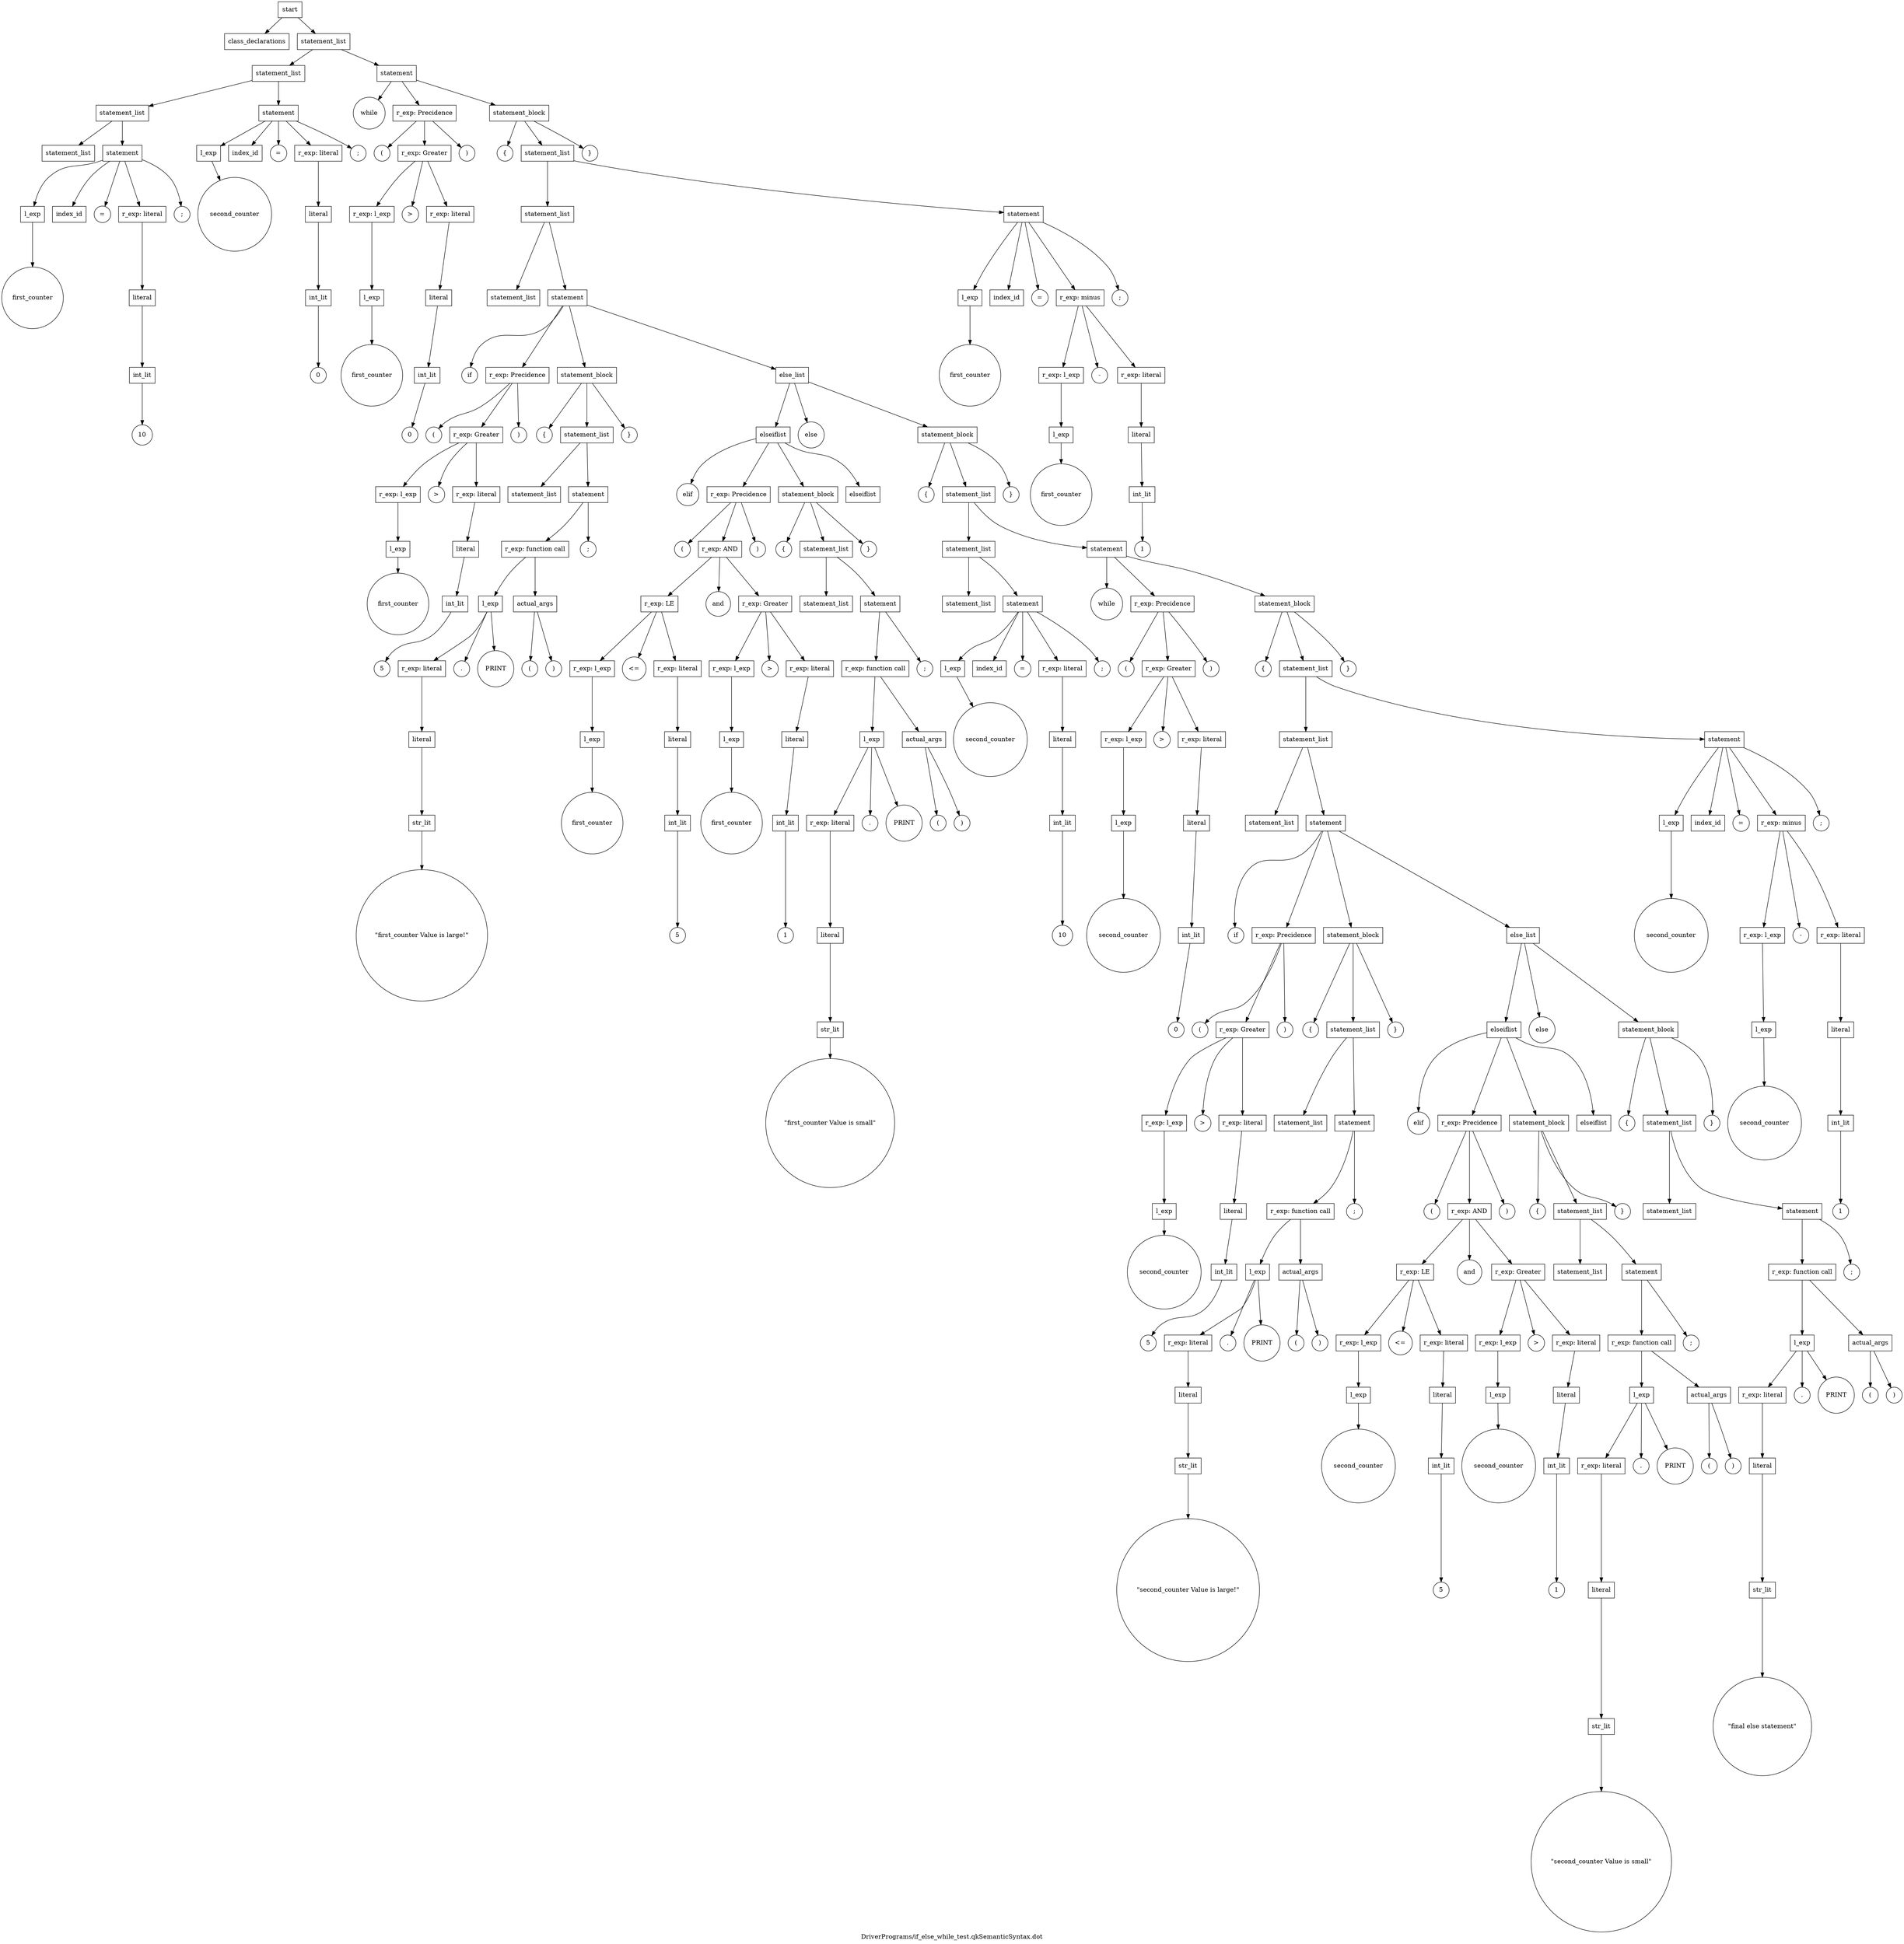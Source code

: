 digraph noname
{
	BCDDADBCDEECBFEABBDFEAFACECCCCBDCEFAFEABAC [label="start", shape = "rectangle"];
	BCDDADBCDEECBFEABBDFEAFACECCCCBDCEFAFEABAC -> DFCBCCFAFEBCCDCCEBDDCDCFEDBFADADCDCCDCBAAC;
	DFCBCCFAFEBCCDCCEBDDCDCFEDBFADADCDCCDCBAAC [label="class_declarations", shape = "rectangle"];
	BCDDADBCDEECBFEABBDFEAFACECCCCBDCEFAFEABAC -> ADBBCADBFBADBDCEFFECDEEFDEFDECADFAEBABCECA;
	ADBBCADBFBADBDCEFFECDEEFDEFDECADFAEBABCECA [label="statement_list", shape = "rectangle"];
	ADBBCADBFBADBDCEFFECDEEFDEFDECADFAEBABCECA -> FEDDCBFFBDBCFEBABAFCCBBFBEAFCBFFDACDAFCBDD;
	FEDDCBFFBDBCFEBABAFCCBBFBEAFCBFFDACDAFCBDD [label="statement_list", shape = "rectangle"];
	FEDDCBFFBDBCFEBABAFCCBBFBEAFCBFFDACDAFCBDD -> BDFABEDCDECEFCDCEBADFACDFFAFCDCCAFCFBDBFBC;
	BDFABEDCDECEFCDCEBADFACDFFAFCDCCAFCFBDBFBC [label="statement_list", shape = "rectangle"];
	BDFABEDCDECEFCDCEBADFACDFFAFCDCCAFCFBDBFBC -> DFDBDEFDAFEFFCEDCFDFAAEFEDAFCBCDBFFECCBCBE;
	DFDBDEFDAFEFFCEDCFDFAAEFEDAFCBCDBFFECCBCBE [label="statement_list", shape = "rectangle"];
	BDFABEDCDECEFCDCEBADFACDFFAFCDCCAFCFBDBFBC -> ABCEFAAFBBDAEBBBFBEEBBDEACCBFDFFEFBBDBFCAC;
	ABCEFAAFBBDAEBBBFBEEBBDEACCBFDFFEFBBDBFCAC [label="statement", shape = "rectangle"];
	ABCEFAAFBBDAEBBBFBEEBBDEACCBFDFFEFBBDBFCAC -> CEAEFCDDFBDEEFFEFFABCBFBDBCCDDADCEBBFCCEEE;
	CEAEFCDDFBDEEFFEFFABCBFBDBCCDDADCEBBFCCEEE [label="l_exp", shape = "rectangle"];
	CEAEFCDDFBDEEFFEFFABCBFBDBCCDDADCEBBFCCEEE -> BEDBFBEADBCBCBFEAAEEFCDDCCCBBBFAAAFDBEBEDD;
	BEDBFBEADBCBCBFEAAEEFCDDCCCBBBFAAAFDBEBEDD [label="first_counter", shape = "circle"];
	ABCEFAAFBBDAEBBBFBEEBBDEACCBFDFFEFBBDBFCAC -> CBCCCAECAAABDABAFCEEDDCCAFADBABBFBDCBBCFFA;
	CBCCCAECAAABDABAFCEEDDCCAFADBABBFBDCBBCFFA [label="index_id", shape = "rectangle"];
	ABCEFAAFBBDAEBBBFBEEBBDEACCBFDFFEFBBDBFCAC -> BAEFACEAAFCEACCDACAACFDECFDFDEBCEDBFFEDDBA;
	BAEFACEAAFCEACCDACAACFDECFDFDEBCEDBFFEDDBA [label="=", shape = "circle"];
	ABCEFAAFBBDAEBBBFBEEBBDEACCBFDFFEFBBDBFCAC -> DFDDADCDFAAEEFCCDCCEEAAAECABAEFEDAFBBBCEAB;
	DFDDADCDFAAEEFCCDCCEEAAAECABAEFEDAFBBBCEAB [label="r_exp: literal", shape = "rectangle"];
	DFDDADCDFAAEEFCCDCCEEAAAECABAEFEDAFBBBCEAB -> FABFFCBCDDAFBAFBFBDEEFFDFEAFFADEACDDCCFAAD;
	FABFFCBCDDAFBAFBFBDEEFFDFEAFFADEACDDCCFAAD [label="literal", shape = "rectangle"];
	FABFFCBCDDAFBAFBFBDEEFFDFEAFFADEACDDCCFAAD -> EEFEBBFBCBBCADEEECCBAAABEAAAAABCDBBCAABACD;
	EEFEBBFBCBBCADEEECCBAAABEAAAAABCDBBCAABACD [label="int_lit", shape = "rectangle"];
	EEFEBBFBCBBCADEEECCBAAABEAAAAABCDBBCAABACD -> FCAEAEEFCBACEACCBDCBECCFCCACFDDEABCEFFDCAB;
	FCAEAEEFCBACEACCBDCBECCFCCACFDDEABCEFFDCAB [label="10", shape = "circle"];
	ABCEFAAFBBDAEBBBFBEEBBDEACCBFDFFEFBBDBFCAC -> CCADCBDCFFCDDEEEEECDAEBFDBFAFDBCFFDBBADEDD;
	CCADCBDCFFCDDEEEEECDAEBFDBFAFDBCFFDBBADEDD [label=";", shape = "circle"];
	FEDDCBFFBDBCFEBABAFCCBBFBEAFCBFFDACDAFCBDD -> EECEBAFAEECFBECBCBFDACFAFBAEDDDFADDBEAAAFA;
	EECEBAFAEECFBECBCBFDACFAFBAEDDDFADDBEAAAFA [label="statement", shape = "rectangle"];
	EECEBAFAEECFBECBCBFDACFAFBAEDDDFADDBEAAAFA -> DACEBDCCEFAEDCEEFFAABCBADCADAEEDCACEBCADFE;
	DACEBDCCEFAEDCEEFFAABCBADCADAEEDCACEBCADFE [label="l_exp", shape = "rectangle"];
	DACEBDCCEFAEDCEEFFAABCBADCADAEEDCACEBCADFE -> DBCABAFFECAAFDDDBDABFEAFDCDFBCBCBDADBACFAA;
	DBCABAFFECAAFDDDBDABFEAFDCDFBCBCBDADBACFAA [label="second_counter", shape = "circle"];
	EECEBAFAEECFBECBCBFDACFAFBAEDDDFADDBEAAAFA -> DEADEBBCDBABDEEFBDACDABEADBEFEADAEEEADABFA;
	DEADEBBCDBABDEEFBDACDABEADBEFEADAEEEADABFA [label="index_id", shape = "rectangle"];
	EECEBAFAEECFBECBCBFDACFAFBAEDDDFADDBEAAAFA -> AEFDFEAFABFBBFCCBDABCEADDDCFBDCFCFDFEDEEED;
	AEFDFEAFABFBBFCCBDABCEADDDCFBDCFCFDFEDEEED [label="=", shape = "circle"];
	EECEBAFAEECFBECBCBFDACFAFBAEDDDFADDBEAAAFA -> FFFCDFFBECEDBEDEFEDDFCBECCDEECBDFEDCBABFDF;
	FFFCDFFBECEDBEDEFEDDFCBECCDEECBDFEDCBABFDF [label="r_exp: literal", shape = "rectangle"];
	FFFCDFFBECEDBEDEFEDDFCBECCDEECBDFEDCBABFDF -> CCADADECCDDBCCFECCEAFEFAACFDBBABBAFFBBCDED;
	CCADADECCDDBCCFECCEAFEFAACFDBBABBAFFBBCDED [label="literal", shape = "rectangle"];
	CCADADECCDDBCCFECCEAFEFAACFDBBABBAFFBBCDED -> DFDEEBFBACCDAFEECECFEDBEABCFFBEBAFFEBEDFFD;
	DFDEEBFBACCDAFEECECFEDBEABCFFBEBAFFEBEDFFD [label="int_lit", shape = "rectangle"];
	DFDEEBFBACCDAFEECECFEDBEABCFFBEBAFFEBEDFFD -> CACFFEADABEFFEDFACDEDDDAFBDDCADCAEFDAABEBF;
	CACFFEADABEFFEDFACDEDDDAFBDDCADCAEFDAABEBF [label="0", shape = "circle"];
	EECEBAFAEECFBECBCBFDACFAFBAEDDDFADDBEAAAFA -> AEBDAFFECFACBCCFEAFFBEBFEDFDAADFCCADBABCDF;
	AEBDAFFECFACBCCFEAFFBEBFEDFDAADFCCADBABCDF [label=";", shape = "circle"];
	ADBBCADBFBADBDCEFFECDEEFDEFDECADFAEBABCECA -> EEFEEBFDABBDCEDFFABEBCADDAFCACCEEBACAAFBBE;
	EEFEEBFDABBDCEDFFABEBCADDAFCACCEEBACAAFBBE [label="statement", shape = "rectangle"];
	EEFEEBFDABBDCEDFFABEBCADDAFCACCEEBACAAFBBE -> BCBCCACABCBCBCAAAAFFFCDCFDFFCCBDFCFFBFFCCF;
	BCBCCACABCBCBCAAAAFFFCDCFDFFCCBDFCFFBFFCCF [label="while", shape = "circle"];
	EEFEEBFDABBDCEDFFABEBCADDAFCACCEEBACAAFBBE -> EEDCCEEADAAFBEDEFAAAFFEDDCBBECECAACCEFDBFB;
	EEDCCEEADAAFBEDEFAAAFFEDDCBBECECAACCEFDBFB [label="r_exp: Precidence", shape = "rectangle"];
	EEDCCEEADAAFBEDEFAAAFFEDDCBBECECAACCEFDBFB -> EBFCBDDEAAAECDBADECEBFEFFDECFEFBAFEFCFEDFC;
	EBFCBDDEAAAECDBADECEBFEFFDECFEFBAFEFCFEDFC [label="(", shape = "circle"];
	EEDCCEEADAAFBEDEFAAAFFEDDCBBECECAACCEFDBFB -> DDDBCEAAFDAEBECBDBFDBAABECDCAACBDFCEBBEAEC;
	DDDBCEAAFDAEBECBDBFDBAABECDCAACBDFCEBBEAEC [label="r_exp: Greater", shape = "rectangle"];
	DDDBCEAAFDAEBECBDBFDBAABECDCAACBDFCEBBEAEC -> AABBAFEBDDEADDCEAEDDEEDCFCEECEABCFCCEFEBCA;
	AABBAFEBDDEADDCEAEDDEEDCFCEECEABCFCCEFEBCA [label="r_exp: l_exp", shape = "rectangle"];
	AABBAFEBDDEADDCEAEDDEEDCFCEECEABCFCCEFEBCA -> DCAACFDACFCEFDDCFCEDBFDCBEBCCFDDFBCBFDBBCD;
	DCAACFDACFCEFDDCFCEDBFDCBEBCCFDDFBCBFDBBCD [label="l_exp", shape = "rectangle"];
	DCAACFDACFCEFDDCFCEDBFDCBEBCCFDDFBCBFDBBCD -> BAECABECDAAFFFDBFCEFEEEABEFDBCEACCBCBFDEFD;
	BAECABECDAAFFFDBFCEFEEEABEFDBCEACCBCBFDEFD [label="first_counter", shape = "circle"];
	DDDBCEAAFDAEBECBDBFDBAABECDCAACBDFCEBBEAEC -> DDCFBFBEFEFEADDCADBFBEDAFDCFEFFFBAECFDFCCE;
	DDCFBFBEFEFEADDCADBFBEDAFDCFEFFFBAECFDFCCE [label=">", shape = "circle"];
	DDDBCEAAFDAEBECBDBFDBAABECDCAACBDFCEBBEAEC -> FBEFDDDDCEAEEBBFECAFFEFBADDABECFDECFFFCCCC;
	FBEFDDDDCEAEEBBFECAFFEFBADDABECFDECFFFCCCC [label="r_exp: literal", shape = "rectangle"];
	FBEFDDDDCEAEEBBFECAFFEFBADDABECFDECFFFCCCC -> ECBEDDCDEFBFACFCFACBBEBCBFCEBDDFECEBEECABD;
	ECBEDDCDEFBFACFCFACBBEBCBFCEBDDFECEBEECABD [label="literal", shape = "rectangle"];
	ECBEDDCDEFBFACFCFACBBEBCBFCEBDDFECEBEECABD -> ACEABBBEEDBACEFFADFBFDCBFBFBBAABCDABEBDBDE;
	ACEABBBEEDBACEFFADFBFDCBFBFBBAABCDABEBDBDE [label="int_lit", shape = "rectangle"];
	ACEABBBEEDBACEFFADFBFDCBFBFBBAABCDABEBDBDE -> AABAEBEFCCEADBAFDDDDEFCEFEDBAABEACCEBADCBF;
	AABAEBEFCCEADBAFDDDDEFCEFEDBAABEACCEBADCBF [label="0", shape = "circle"];
	EEDCCEEADAAFBEDEFAAAFFEDDCBBECECAACCEFDBFB -> EACFFAFAFCEEECABBFEDEBFAEEABEABCADFABCEAFC;
	EACFFAFAFCEEECABBFEDEBFAEEABEABCADFABCEAFC [label=")", shape = "circle"];
	EEFEEBFDABBDCEDFFABEBCADDAFCACCEEBACAAFBBE -> AAFBFBBACECADFACCBFBEFCBFAFAFDFDBECBAEFACB;
	AAFBFBBACECADFACCBFBEFCBFAFAFDFDBECBAEFACB [label="statement_block", shape = "rectangle"];
	AAFBFBBACECADFACCBFBEFCBFAFAFDFDBECBAEFACB -> EEAADDABBFAFADBFEEBBECBFEFCFEFBCEFAFCAEDDE;
	EEAADDABBFAFADBFEEBBECBFEFCFEFBCEFAFCAEDDE [label="{", shape = "circle"];
	AAFBFBBACECADFACCBFBEFCBFAFAFDFDBECBAEFACB -> EBDBCABBBFBBDDBDFAFFBABFDCCDAFEDAFCAABCBBB;
	EBDBCABBBFBBDDBDFAFFBABFDCCDAFEDAFCAABCBBB [label="statement_list", shape = "rectangle"];
	EBDBCABBBFBBDDBDFAFFBABFDCCDAFEDAFCAABCBBB -> ABAEEEAFBFADBCFABFDFBBFBFCBBCDABCAFACDDDCD;
	ABAEEEAFBFADBCFABFDFBBFBFCBBCDABCAFACDDDCD [label="statement_list", shape = "rectangle"];
	ABAEEEAFBFADBCFABFDFBBFBFCBBCDABCAFACDDDCD -> CDEBBCBCAECACFADAEBDBBDCEECFFAFADBBCEBECFE;
	CDEBBCBCAECACFADAEBDBBDCEECFFAFADBBCEBECFE [label="statement_list", shape = "rectangle"];
	ABAEEEAFBFADBCFABFDFBBFBFCBBCDABCAFACDDDCD -> CBEACEADEEEAFBDFECBEBDCEBBFBCEECEACEEACACA;
	CBEACEADEEEAFBDFECBEBDCEBBFBCEECEACEEACACA [label="statement", shape = "rectangle"];
	CBEACEADEEEAFBDFECBEBDCEBBFBCEECEACEEACACA -> CBCCDCACFBDDBBFDECBBCDDCFFDCBAEDCADDDBFADC;
	CBCCDCACFBDDBBFDECBBCDDCFFDCBAEDCADDDBFADC [label="if", shape = "circle"];
	CBEACEADEEEAFBDFECBEBDCEBBFBCEECEACEEACACA -> BBEFCEBBCCEBEFACEFAFEBACBECFCFBBAAEAEAFFAD;
	BBEFCEBBCCEBEFACEFAFEBACBECFCFBBAAEAEAFFAD [label="r_exp: Precidence", shape = "rectangle"];
	BBEFCEBBCCEBEFACEFAFEBACBECFCFBBAAEAEAFFAD -> BCCAAABBADEDDCCACDBAEBBBCCCBCDBEADCECDFAFC;
	BCCAAABBADEDDCCACDBAEBBBCCCBCDBEADCECDFAFC [label="(", shape = "circle"];
	BBEFCEBBCCEBEFACEFAFEBACBECFCFBBAAEAEAFFAD -> BCAFACACCECEFACDFCFCBFAEBFFFDEEFACCADDDDFD;
	BCAFACACCECEFACDFCFCBFAEBFFFDEEFACCADDDDFD [label="r_exp: Greater", shape = "rectangle"];
	BCAFACACCECEFACDFCFCBFAEBFFFDEEFACCADDDDFD -> BEBDFEAEFFACCADECFAFADCCCEDCAADBCCCBBCDABD;
	BEBDFEAEFFACCADECFAFADCCCEDCAADBCCCBBCDABD [label="r_exp: l_exp", shape = "rectangle"];
	BEBDFEAEFFACCADECFAFADCCCEDCAADBCCCBBCDABD -> CECAFCEEEABBECEEDBBBFFCADEBADCBAAEEFECCCCD;
	CECAFCEEEABBECEEDBBBFFCADEBADCBAAEEFECCCCD [label="l_exp", shape = "rectangle"];
	CECAFCEEEABBECEEDBBBFFCADEBADCBAAEEFECCCCD -> DCCDBEAACCFDDBFDCAFBCFDEDDAADFAAFADEEBEBDD;
	DCCDBEAACCFDDBFDCAFBCFDEDDAADFAAFADEEBEBDD [label="first_counter", shape = "circle"];
	BCAFACACCECEFACDFCFCBFAEBFFFDEEFACCADDDDFD -> BAFAAEBBCBBFEFEAFDFBACCDADEECCCDCFCBBDCECB;
	BAFAAEBBCBBFEFEAFDFBACCDADEECCCDCFCBBDCECB [label=">", shape = "circle"];
	BCAFACACCECEFACDFCFCBFAEBFFFDEEFACCADDDDFD -> AADBDDFFCAEACDDCBDECEDACACBEBFEBDFAFADCCEE;
	AADBDDFFCAEACDDCBDECEDACACBEBFEBDFAFADCCEE [label="r_exp: literal", shape = "rectangle"];
	AADBDDFFCAEACDDCBDECEDACACBEBFEBDFAFADCCEE -> AACABACFCAEDBDBFBDBBDBEBADAACEBAFEAEEAEEEA;
	AACABACFCAEDBDBFBDBBDBEBADAACEBAFEAEEAEEEA [label="literal", shape = "rectangle"];
	AACABACFCAEDBDBFBDBBDBEBADAACEBAFEAEEAEEEA -> CBBFEEDBBDFCCEABAEFAFFEEDDFEEFFEAADDFEEECD;
	CBBFEEDBBDFCCEABAEFAFFEEDDFEEFFEAADDFEEECD [label="int_lit", shape = "rectangle"];
	CBBFEEDBBDFCCEABAEFAFFEEDDFEEFFEAADDFEEECD -> ABBBFEEABFBBBBFFDDDECFBEBAFCEAADAFEFBDDACC;
	ABBBFEEABFBBBBFFDDDECFBEBAFCEAADAFEFBDDACC [label="5", shape = "circle"];
	BBEFCEBBCCEBEFACEFAFEBACBECFCFBBAAEAEAFFAD -> CABDAABEDDCBFCEEEDEAEFDCEEAAACFBCECCFDAAEA;
	CABDAABEDDCBFCEEEDEAEFDCEEAAACFBCECCFDAAEA [label=")", shape = "circle"];
	CBEACEADEEEAFBDFECBEBDCEBBFBCEECEACEEACACA -> ADAECABECAFBBDAECFCDBABBCBDFEEEDCEBCEBAEBF;
	ADAECABECAFBBDAECFCDBABBCBDFEEEDCEBCEBAEBF [label="statement_block", shape = "rectangle"];
	ADAECABECAFBBDAECFCDBABBCBDFEEEDCEBCEBAEBF -> EEBEBFEBCAADABFABFFAEEACEDCCCDDAFEEADAAAAA;
	EEBEBFEBCAADABFABFFAEEACEDCCCDDAFEEADAAAAA [label="{", shape = "circle"];
	ADAECABECAFBBDAECFCDBABBCBDFEEEDCEBCEBAEBF -> EADFADCBEDAACBBCDEBFFBBCFDCBFFEDFFDECDFFAE;
	EADFADCBEDAACBBCDEBFFBBCFDCBFFEDFFDECDFFAE [label="statement_list", shape = "rectangle"];
	EADFADCBEDAACBBCDEBFFBBCFDCBFFEDFFDECDFFAE -> AAFBCBEBBCBCFDBEABCAEFFFEEFCDBFCBCDBCADDCC;
	AAFBCBEBBCBCFDBEABCAEFFFEEFCDBFCBCDBCADDCC [label="statement_list", shape = "rectangle"];
	EADFADCBEDAACBBCDEBFFBBCFDCBFFEDFFDECDFFAE -> BBEFCDFBABAEEBFCFBACFAACEAFCECCDCBBECADBFD;
	BBEFCDFBABAEEBFCFBACFAACEAFCECCDCBBECADBFD [label="statement", shape = "rectangle"];
	BBEFCDFBABAEEBFCFBACFAACEAFCECCDCBBECADBFD -> DBCBABDACDDEDFFADAEEDFCBEEAFDEEEFAEEFBCBCF;
	DBCBABDACDDEDFFADAEEDFCBEEAFDEEEFAEEFBCBCF [label="r_exp: function call", shape = "rectangle"];
	DBCBABDACDDEDFFADAEEDFCBEEAFDEEEFAEEFBCBCF -> DCDDAFABFFDFEACAEBCDEFFBABFECDFEFABDDFCDFF;
	DCDDAFABFFDFEACAEBCDEFFBABFECDFEFABDDFCDFF [label="l_exp", shape = "rectangle"];
	DCDDAFABFFDFEACAEBCDEFFBABFECDFEFABDDFCDFF -> BBBFABFCBBDCFCAEECEBCEBFAAAEDBBCCABBFABFFC;
	BBBFABFCBBDCFCAEECEBCEBFAAAEDBBCCABBFABFFC [label="r_exp: literal", shape = "rectangle"];
	BBBFABFCBBDCFCAEECEBCEBFAAAEDBBCCABBFABFFC -> BACABBDCEFBEAEAFACDCCBBEBABCDCFCCFCEBDEDBD;
	BACABBDCEFBEAEAFACDCCBBEBABCDCFCCFCEBDEDBD [label="literal", shape = "rectangle"];
	BACABBDCEFBEAEAFACDCCBBEBABCDCFCCFCEBDEDBD -> BDCCFCDDCDFEBBADEBAEFCBFBBDFCFFBAFEECBBCEE;
	BDCCFCDDCDFEBBADEBAEFCBFBBDFCFFBAFEECBBCEE [label="str_lit", shape = "rectangle"];
	BDCCFCDDCDFEBBADEBAEFCBFBBDFCFFBAFEECBBCEE -> FAFEEDFFCEEBBCDECADFCCCEEEEFBEFECDCBAAECCA;
	FAFEEDFFCEEBBCDECADFCCCEEEEFBEFECDCBAAECCA [label="\"first_counter Value is large!\"", shape = "circle"];
	DCDDAFABFFDFEACAEBCDEFFBABFECDFEFABDDFCDFF -> FCFEEBAABCEAFFEABBBBBCBCDFAEEDEDFDFBDFBCAD;
	FCFEEBAABCEAFFEABBBBBCBCDFAEEDEDFDFBDFBCAD [label=".", shape = "circle"];
	DCDDAFABFFDFEACAEBCDEFFBABFECDFEFABDDFCDFF -> ADCEDCFDDAFCAABECDBAFECEFFEEFCBFFCDBEAEBED;
	ADCEDCFDDAFCAABECDBAFECEFFEEFCBFFCDBEAEBED [label="PRINT", shape = "circle"];
	DBCBABDACDDEDFFADAEEDFCBEEAFDEEEFAEEFBCBCF -> BAEAAEAEEBFDDDABFEBDBFCCDDDEDABCAAAFCFDAAB;
	BAEAAEAEEBFDDDABFEBDBFCCDDDEDABCAAAFCFDAAB [label="actual_args", shape = "rectangle"];
	BAEAAEAEEBFDDDABFEBDBFCCDDDEDABCAAAFCFDAAB -> EBBBBCDACFBEEBACFAABFEEDEECAEABCFCBECEEDDE;
	EBBBBCDACFBEEBACFAABFEEDEECAEABCFCBECEEDDE [label="(", shape = "circle"];
	BAEAAEAEEBFDDDABFEBDBFCCDDDEDABCAAAFCFDAAB -> FAFFAEFAECDCFBEABCEACBACFDACACADAFDEDCCFDF;
	FAFFAEFAECDCFBEABCEACBACFDACACADAFDEDCCFDF [label=")", shape = "circle"];
	BBEFCDFBABAEEBFCFBACFAACEAFCECCDCBBECADBFD -> CEAFEFBBBCCEEAACFFFDEBFEABAADEEECEDECFADFA;
	CEAFEFBBBCCEEAACFFFDEBFEABAADEEECEDECFADFA [label=";", shape = "circle"];
	ADAECABECAFBBDAECFCDBABBCBDFEEEDCEBCEBAEBF -> DDDEDBDEEADDCBEEADECABBBFBFFADDCEAABFDFDDB;
	DDDEDBDEEADDCBEEADECABBBFBFFADDCEAABFDFDDB [label="}", shape = "circle"];
	CBEACEADEEEAFBDFECBEBDCEBBFBCEECEACEEACACA -> AACEDDCABDABCBABAADBABCBDFCFAEAFCADABDAAFE;
	AACEDDCABDABCBABAADBABCBDFCFAEAFCADABDAAFE [label="else_list", shape = "rectangle"];
	AACEDDCABDABCBABAADBABCBDFCFAEAFCADABDAAFE -> DEFCEAAEDCADEFADEBFFDBABAFDAFADCECCCBAECCF;
	DEFCEAAEDCADEFADEBFFDBABAFDAFADCECCCBAECCF [label="elseiflist", shape = "rectangle"];
	DEFCEAAEDCADEFADEBFFDBABAFDAFADCECCCBAECCF -> ABEEBBCAFEFFFABBFCCEDDDFCCDFDCCDDFFFAADDED;
	ABEEBBCAFEFFFABBFCCEDDDFCCDFDCCDDFFFAADDED [label="elif", shape = "circle"];
	DEFCEAAEDCADEFADEBFFDBABAFDAFADCECCCBAECCF -> EFDAEBBAAEAADFFDAAFEEEEFADEBCAAEDBCBABCBFC;
	EFDAEBBAAEAADFFDAAFEEEEFADEBCAAEDBCBABCBFC [label="r_exp: Precidence", shape = "rectangle"];
	EFDAEBBAAEAADFFDAAFEEEEFADEBCAAEDBCBABCBFC -> CDBEEBEADBBABDACBEEDFCADFBDCCBDFCFDAEBEBDF;
	CDBEEBEADBBABDACBEEDFCADFBDCCBDFCFDAEBEBDF [label="(", shape = "circle"];
	EFDAEBBAAEAADFFDAAFEEEEFADEBCAAEDBCBABCBFC -> DDCAEBDFCBABECAAFDDBCAFDCFACBCCDDDDCCEBFFF;
	DDCAEBDFCBABECAAFDDBCAFDCFACBCCDDDDCCEBFFF [label="r_exp: AND", shape = "rectangle"];
	DDCAEBDFCBABECAAFDDBCAFDCFACBCCDDDDCCEBFFF -> DBACBCCECACEDDCBCAEAEBFEDFCFDBEECFFDBBFCBB;
	DBACBCCECACEDDCBCAEAEBFEDFCFDBEECFFDBBFCBB [label="r_exp: LE", shape = "rectangle"];
	DBACBCCECACEDDCBCAEAEBFEDFCFDBEECFFDBBFCBB -> DFEACCECFECFFDDCFDCCEEDBBCACDDDAACEDCCDBED;
	DFEACCECFECFFDDCFDCCEEDBBCACDDDAACEDCCDBED [label="r_exp: l_exp", shape = "rectangle"];
	DFEACCECFECFFDDCFDCCEEDBBCACDDDAACEDCCDBED -> CCABDCEFABDCEFBBFAFDDFFBBCAAABFABFBFAFEAEC;
	CCABDCEFABDCEFBBFAFDDFFBBCAAABFABFBFAFEAEC [label="l_exp", shape = "rectangle"];
	CCABDCEFABDCEFBBFAFDDFFBBCAAABFABFBFAFEAEC -> FCBDECFCDFCCABBDCDEFCECDEAFAFADEAEAEEFEACB;
	FCBDECFCDFCCABBDCDEFCECDEAFAFADEAEAEEFEACB [label="first_counter", shape = "circle"];
	DBACBCCECACEDDCBCAEAEBFEDFCFDBEECFFDBBFCBB -> CECCFBBADBBDBBCFAEACCBADBDFBAFFDEBDDBEBCFD;
	CECCFBBADBBDBBCFAEACCBADBDFBAFFDEBDDBEBCFD [label="<=", shape = "circle"];
	DBACBCCECACEDDCBCAEAEBFEDFCFDBEECFFDBBFCBB -> ABFDCFBDAABEEEBFCAFEEEFCBFEDACAEDDBFBADBEC;
	ABFDCFBDAABEEEBFCAFEEEFCBFEDACAEDDBFBADBEC [label="r_exp: literal", shape = "rectangle"];
	ABFDCFBDAABEEEBFCAFEEEFCBFEDACAEDDBFBADBEC -> AAEFFEABDBBFACEAAEDDFFDADDBFAFEAFBECFEEDDF;
	AAEFFEABDBBFACEAAEDDFFDADDBFAFEAFBECFEEDDF [label="literal", shape = "rectangle"];
	AAEFFEABDBBFACEAAEDDFFDADDBFAFEAFBECFEEDDF -> EFAEDCBEBEDDEEFBCCEBDFEFAEDCDBFBFFFCFEEACB;
	EFAEDCBEBEDDEEFBCCEBDFEFAEDCDBFBFFFCFEEACB [label="int_lit", shape = "rectangle"];
	EFAEDCBEBEDDEEFBCCEBDFEFAEDCDBFBFFFCFEEACB -> FCFCEEDEEACFBDCFEDBBDBBCCECEDFFCBECDAECEEE;
	FCFCEEDEEACFBDCFEDBBDBBCCECEDFFCBECDAECEEE [label="5", shape = "circle"];
	DDCAEBDFCBABECAAFDDBCAFDCFACBCCDDDDCCEBFFF -> FDAFACFDFBCEEBBACBCAEADFDEEEACADDFCEFFBEFB;
	FDAFACFDFBCEEBBACBCAEADFDEEEACADDFCEFFBEFB [label="and", shape = "circle"];
	DDCAEBDFCBABECAAFDDBCAFDCFACBCCDDDDCCEBFFF -> BABEFFAEDCDADAFDAEECDACEDDAABDCCDDACCEAAEB;
	BABEFFAEDCDADAFDAEECDACEDDAABDCCDDACCEAAEB [label="r_exp: Greater", shape = "rectangle"];
	BABEFFAEDCDADAFDAEECDACEDDAABDCCDDACCEAAEB -> FCDCDEBCEDEEAFBCCDAFEADEFAFBDBBDDEDAAEBFBF;
	FCDCDEBCEDEEAFBCCDAFEADEFAFBDBBDDEDAAEBFBF [label="r_exp: l_exp", shape = "rectangle"];
	FCDCDEBCEDEEAFBCCDAFEADEFAFBDBBDDEDAAEBFBF -> FACCAFAFBDAFBCCABDFCEEAFEDAFADCFBEFCBDFAAF;
	FACCAFAFBDAFBCCABDFCEEAFEDAFADCFBEFCBDFAAF [label="l_exp", shape = "rectangle"];
	FACCAFAFBDAFBCCABDFCEEAFEDAFADCFBEFCBDFAAF -> FDABAEDDABDCEDDCDEFEFAAEEFBFBACBBAAAEDDDCE;
	FDABAEDDABDCEDDCDEFEFAAEEFBFBACBBAAAEDDDCE [label="first_counter", shape = "circle"];
	BABEFFAEDCDADAFDAEECDACEDDAABDCCDDACCEAAEB -> FEDFAFAECDBCAECDABFCCCADBCEFEECDCACADACFEB;
	FEDFAFAECDBCAECDABFCCCADBCEFEECDCACADACFEB [label=">", shape = "circle"];
	BABEFFAEDCDADAFDAEECDACEDDAABDCCDDACCEAAEB -> DFDBCBABFCDEACBEDDCDCDBBEBEBFBDCAEBADACBAF;
	DFDBCBABFCDEACBEDDCDCDBBEBEBFBDCAEBADACBAF [label="r_exp: literal", shape = "rectangle"];
	DFDBCBABFCDEACBEDDCDCDBBEBEBFBDCAEBADACBAF -> CEDBADDCFAAFEAECFBFEBDAAFDFDDECFCDBBAEDDDD;
	CEDBADDCFAAFEAECFBFEBDAAFDFDDECFCDBBAEDDDD [label="literal", shape = "rectangle"];
	CEDBADDCFAAFEAECFBFEBDAAFDFDDECFCDBBAEDDDD -> AACCFCFFBFAECFABABBEECDBDFFBCBCBBCDECCDDFD;
	AACCFCFFBFAECFABABBEECDBDFFBCBCBBCDECCDDFD [label="int_lit", shape = "rectangle"];
	AACCFCFFBFAECFABABBEECDBDFFBCBCBBCDECCDDFD -> BADACDDDCFDDECBBCFABABDDBEBABAACABDDCEADEB;
	BADACDDDCFDDECBBCFABABDDBEBABAACABDDCEADEB [label="1", shape = "circle"];
	EFDAEBBAAEAADFFDAAFEEEEFADEBCAAEDBCBABCBFC -> FAFEEBBFECCDDEFBDCAACFDDFABFFBCECCDEBCDFED;
	FAFEEBBFECCDDEFBDCAACFDDFABFFBCECCDEBCDFED [label=")", shape = "circle"];
	DEFCEAAEDCADEFADEBFFDBABAFDAFADCECCCBAECCF -> EDDECBDFCDFCDFDEFCDBEBAADBCBBCCFFFCAAFDBAB;
	EDDECBDFCDFCDFDEFCDBEBAADBCBBCCFFFCAAFDBAB [label="statement_block", shape = "rectangle"];
	EDDECBDFCDFCDFDEFCDBEBAADBCBBCCFFFCAAFDBAB -> FBFEEFDBBBADEEACDAADEDCAFCCFBBFBAEDFCEEDFE;
	FBFEEFDBBBADEEACDAADEDCAFCCFBBFBAEDFCEEDFE [label="{", shape = "circle"];
	EDDECBDFCDFCDFDEFCDBEBAADBCBBCCFFFCAAFDBAB -> DDCABABCADFACCDCBFCEBDBDBADCAAEBDACCBBEFFD;
	DDCABABCADFACCDCBFCEBDBDBADCAAEBDACCBBEFFD [label="statement_list", shape = "rectangle"];
	DDCABABCADFACCDCBFCEBDBDBADCAAEBDACCBBEFFD -> BBEDCADBEEEFEDDFFEABACACDCCFBBDCABDBABACDC;
	BBEDCADBEEEFEDDFFEABACACDCCFBBDCABDBABACDC [label="statement_list", shape = "rectangle"];
	DDCABABCADFACCDCBFCEBDBDBADCAAEBDACCBBEFFD -> DDEAEACBFFDFDCEBDEDDCEBAFDDFEFEBCAFFABAAAC;
	DDEAEACBFFDFDCEBDEDDCEBAFDDFEFEBCAFFABAAAC [label="statement", shape = "rectangle"];
	DDEAEACBFFDFDCEBDEDDCEBAFDDFEFEBCAFFABAAAC -> CFCDACBBDAFAEFEDFDEBDDDEDFFBBECDBEEAEDBCDB;
	CFCDACBBDAFAEFEDFDEBDDDEDFFBBECDBEEAEDBCDB [label="r_exp: function call", shape = "rectangle"];
	CFCDACBBDAFAEFEDFDEBDDDEDFFBBECDBEEAEDBCDB -> FDDBFEBACBAFDFEAAFDEFCBDBDFCDFBACCCFABFAAD;
	FDDBFEBACBAFDFEAAFDEFCBDBDFCDFBACCCFABFAAD [label="l_exp", shape = "rectangle"];
	FDDBFEBACBAFDFEAAFDEFCBDBDFCDFBACCCFABFAAD -> ABEABEBCEEDEECBABDBEFEDADACDFDDECBCBFEBBCC;
	ABEABEBCEEDEECBABDBEFEDADACDFDDECBCBFEBBCC [label="r_exp: literal", shape = "rectangle"];
	ABEABEBCEEDEECBABDBEFEDADACDFDDECBCBFEBBCC -> AADBDACDCEABAEACCDBAEDAAAECFEDDCDEDAFECBAC;
	AADBDACDCEABAEACCDBAEDAAAECFEDDCDEDAFECBAC [label="literal", shape = "rectangle"];
	AADBDACDCEABAEACCDBAEDAAAECFEDDCDEDAFECBAC -> DCABBEDCFCCACCFDDCFEEAFCEDDBBEADAACFEFCCFC;
	DCABBEDCFCCACCFDDCFEEAFCEDDBBEADAACFEFCCFC [label="str_lit", shape = "rectangle"];
	DCABBEDCFCCACCFDDCFEEAFCEDDBBEADAACFEFCCFC -> BFACCDAACADDBAFBAEBBEBBCABBADEDEBBEEECEADB;
	BFACCDAACADDBAFBAEBBEBBCABBADEDEBBEEECEADB [label="\"first_counter Value is small\"", shape = "circle"];
	FDDBFEBACBAFDFEAAFDEFCBDBDFCDFBACCCFABFAAD -> DEEECFBDCEFDFCBBFECACEBFFEBEFBBBFFFBDFCDDB;
	DEEECFBDCEFDFCBBFECACEBFFEBEFBBBFFFBDFCDDB [label=".", shape = "circle"];
	FDDBFEBACBAFDFEAAFDEFCBDBDFCDFBACCCFABFAAD -> AACFCFDEAABFDECCDFDEAADEFADBDEABFCABCCDACE;
	AACFCFDEAABFDECCDFDEAADEFADBDEABFCABCCDACE [label="PRINT", shape = "circle"];
	CFCDACBBDAFAEFEDFDEBDDDEDFFBBECDBEEAEDBCDB -> EDFEADABBACADDBDAEBDBACAAEBCBDEAFBCFCBADBA;
	EDFEADABBACADDBDAEBDBACAAEBCBDEAFBCFCBADBA [label="actual_args", shape = "rectangle"];
	EDFEADABBACADDBDAEBDBACAAEBCBDEAFBCFCBADBA -> CFDFCBABDCADCDAFDEDEBCBDBBEEEDAAABDCDDBEFB;
	CFDFCBABDCADCDAFDEDEBCBDBBEEEDAAABDCDDBEFB [label="(", shape = "circle"];
	EDFEADABBACADDBDAEBDBACAAEBCBDEAFBCFCBADBA -> AFDEFECACDCBBDAFFEAACBFFDCAFFFEDFFBCDBCDEC;
	AFDEFECACDCBBDAFFEAACBFFDCAFFFEDFFBCDBCDEC [label=")", shape = "circle"];
	DDEAEACBFFDFDCEBDEDDCEBAFDDFEFEBCAFFABAAAC -> DCEBCFABFADCCBDDEEDBDECEFFECBEAEAEFDDDCBBF;
	DCEBCFABFADCCBDDEEDBDECEFFECBEAEAEFDDDCBBF [label=";", shape = "circle"];
	EDDECBDFCDFCDFDEFCDBEBAADBCBBCCFFFCAAFDBAB -> EFDBAEACAAECBDAFDAFBCACCCBBAAEDCEFDEDCECCC;
	EFDBAEACAAECBDAFDAFBCACCCBBAAEDCEFDEDCECCC [label="}", shape = "circle"];
	DEFCEAAEDCADEFADEBFFDBABAFDAFADCECCCBAECCF -> CFDCFBACDADDBCBCBEAEECCEFEAEDCBDCDEBECBCCD;
	CFDCFBACDADDBCBCBEAEECCEFEAEDCBDCDEBECBCCD [label="elseiflist", shape = "rectangle"];
	AACEDDCABDABCBABAADBABCBDFCFAEAFCADABDAAFE -> DDAFBEFEFBDDBACBAEDCBBFDBEAEFAFADEFDCEBBED;
	DDAFBEFEFBDDBACBAEDCBBFDBEAEFAFADEFDCEBBED [label="else", shape = "circle"];
	AACEDDCABDABCBABAADBABCBDFCFAEAFCADABDAAFE -> ACDDEBECDDDBABFDBEEABACBDEABCEBAECDCDBEBCB;
	ACDDEBECDDDBABFDBEEABACBDEABCEBAECDCDBEBCB [label="statement_block", shape = "rectangle"];
	ACDDEBECDDDBABFDBEEABACBDEABCEBAECDCDBEBCB -> DDCFBDFAEAADCBFFEDEAACEBEBFDCBEECADEBAEFAC;
	DDCFBDFAEAADCBFFEDEAACEBEBFDCBEECADEBAEFAC [label="{", shape = "circle"];
	ACDDEBECDDDBABFDBEEABACBDEABCEBAECDCDBEBCB -> ABCECCCFBEDEFAEEFAFEEEFADCFCEEFEDBAFCBCBFF;
	ABCECCCFBEDEFAEEFAFEEEFADCFCEEFEDBAFCBCBFF [label="statement_list", shape = "rectangle"];
	ABCECCCFBEDEFAEEFAFEEEFADCFCEEFEDBAFCBCBFF -> BABDBDEEAEEFFAADEFFDFCEEDCCEACEFCDCDAFFADE;
	BABDBDEEAEEFFAADEFFDFCEEDCCEACEFCDCDAFFADE [label="statement_list", shape = "rectangle"];
	BABDBDEEAEEFFAADEFFDFCEEDCCEACEFCDCDAFFADE -> DCFACAACCCEDBCAFEDDAEAEEBADCBFDECCECADECFA;
	DCFACAACCCEDBCAFEDDAEAEEBADCBFDECCECADECFA [label="statement_list", shape = "rectangle"];
	BABDBDEEAEEFFAADEFFDFCEEDCCEACEFCDCDAFFADE -> EDBADEECECBAFDECCFABCEFADFCFACFCFACBCEDEEC;
	EDBADEECECBAFDECCFABCEFADFCFACFCFACBCEDEEC [label="statement", shape = "rectangle"];
	EDBADEECECBAFDECCFABCEFADFCFACFCFACBCEDEEC -> AFCFBAAAFCBABECBECBFCBCEADEBCACCDCFEDDCAED;
	AFCFBAAAFCBABECBECBFCBCEADEBCACCDCFEDDCAED [label="l_exp", shape = "rectangle"];
	AFCFBAAAFCBABECBECBFCBCEADEBCACCDCFEDDCAED -> EFCEEEFFFBDBEEBBEABBCBBBDBCCCFCACDCEBCDEBA;
	EFCEEEFFFBDBEEBBEABBCBBBDBCCCFCACDCEBCDEBA [label="second_counter", shape = "circle"];
	EDBADEECECBAFDECCFABCEFADFCFACFCFACBCEDEEC -> AEABBCAAFCEDCFEFDDAEEFDFCBBACCECACDFDDFCEE;
	AEABBCAAFCEDCFEFDDAEEFDFCBBACCECACDFDDFCEE [label="index_id", shape = "rectangle"];
	EDBADEECECBAFDECCFABCEFADFCFACFCFACBCEDEEC -> FEFEAEFCDAAFBCDFEABCCEAFDBFDBCDAFBDDDCABDE;
	FEFEAEFCDAAFBCDFEABCCEAFDBFDBCDAFBDDDCABDE [label="=", shape = "circle"];
	EDBADEECECBAFDECCFABCEFADFCFACFCFACBCEDEEC -> CBFFBCEEDEBBFEABBACBCEFEEAACAADCFDAADECADD;
	CBFFBCEEDEBBFEABBACBCEFEEAACAADCFDAADECADD [label="r_exp: literal", shape = "rectangle"];
	CBFFBCEEDEBBFEABBACBCEFEEAACAADCFDAADECADD -> BFDBAFADECADFEFCCBFBADFCDFCECDCCCADCDCDBCD;
	BFDBAFADECADFEFCCBFBADFCDFCECDCCCADCDCDBCD [label="literal", shape = "rectangle"];
	BFDBAFADECADFEFCCBFBADFCDFCECDCCCADCDCDBCD -> DEDBECEFEEADFAEBEAAAFCCAACECBCCCBDDDDACCCA;
	DEDBECEFEEADFAEBEAAAFCCAACECBCCCBDDDDACCCA [label="int_lit", shape = "rectangle"];
	DEDBECEFEEADFAEBEAAAFCCAACECBCCCBDDDDACCCA -> FEBCDEFDBBAEABDABFCEFBEBABCADACBEDBAAEBBAC;
	FEBCDEFDBBAEABDABFCEFBEBABCADACBEDBAAEBBAC [label="10", shape = "circle"];
	EDBADEECECBAFDECCFABCEFADFCFACFCFACBCEDEEC -> FCFDBEEEAAADCFEAFEAAEFBEDEDFDAACAEAFCCDAAC;
	FCFDBEEEAAADCFEAFEAAEFBEDEDFDAACAEAFCCDAAC [label=";", shape = "circle"];
	ABCECCCFBEDEFAEEFAFEEEFADCFCEEFEDBAFCBCBFF -> EFACBBDFEDFAEEFFDBADABABDACABCCFBDACCDFEAE;
	EFACBBDFEDFAEEFFDBADABABDACABCCFBDACCDFEAE [label="statement", shape = "rectangle"];
	EFACBBDFEDFAEEFFDBADABABDACABCCFBDACCDFEAE -> FAEFDACCECFAEAAEEEAAEDDEEDDEBECEFEBACEDAEA;
	FAEFDACCECFAEAAEEEAAEDDEEDDEBECEFEBACEDAEA [label="while", shape = "circle"];
	EFACBBDFEDFAEEFFDBADABABDACABCCFBDACCDFEAE -> CACECDEBDBFAAEECEAEBEBCACCFFFDAFBCDDDBCFAC;
	CACECDEBDBFAAEECEAEBEBCACCFFFDAFBCDDDBCFAC [label="r_exp: Precidence", shape = "rectangle"];
	CACECDEBDBFAAEECEAEBEBCACCFFFDAFBCDDDBCFAC -> ECEFBBBFBFCFEBCFFECFABDCBDACCEAAEDDDEFDDCD;
	ECEFBBBFBFCFEBCFFECFABDCBDACCEAAEDDDEFDDCD [label="(", shape = "circle"];
	CACECDEBDBFAAEECEAEBEBCACCFFFDAFBCDDDBCFAC -> BFEDAAEBBBBCCDCDABEABFDEFDDCEBBDAEEBCAADBA;
	BFEDAAEBBBBCCDCDABEABFDEFDDCEBBDAEEBCAADBA [label="r_exp: Greater", shape = "rectangle"];
	BFEDAAEBBBBCCDCDABEABFDEFDDCEBBDAEEBCAADBA -> DFFCAEBCEFFEEDBEECEBBDBDBAAEFBBCABEADDAFCE;
	DFFCAEBCEFFEEDBEECEBBDBDBAAEFBBCABEADDAFCE [label="r_exp: l_exp", shape = "rectangle"];
	DFFCAEBCEFFEEDBEECEBBDBDBAAEFBBCABEADDAFCE -> CBEFBDECFBCDAEAEAAFAACDCBFEEBEEBACEFEABDCC;
	CBEFBDECFBCDAEAEAAFAACDCBFEEBEEBACEFEABDCC [label="l_exp", shape = "rectangle"];
	CBEFBDECFBCDAEAEAAFAACDCBFEEBEEBACEFEABDCC -> CEEDEBFAAFFBBEDBFFDDFAABBCEEAAACFEDBECFCCC;
	CEEDEBFAAFFBBEDBFFDDFAABBCEEAAACFEDBECFCCC [label="second_counter", shape = "circle"];
	BFEDAAEBBBBCCDCDABEABFDEFDDCEBBDAEEBCAADBA -> EEBFDCBFFDFFAEABFFCBAFAFEDBADCFFEAEABDDABD;
	EEBFDCBFFDFFAEABFFCBAFAFEDBADCFFEAEABDDABD [label=">", shape = "circle"];
	BFEDAAEBBBBCCDCDABEABFDEFDDCEBBDAEEBCAADBA -> EBBEEBFCDCAEDDCDEDACFBCAFACEEFAABFCDABEBBC;
	EBBEEBFCDCAEDDCDEDACFBCAFACEEFAABFCDABEBBC [label="r_exp: literal", shape = "rectangle"];
	EBBEEBFCDCAEDDCDEDACFBCAFACEEFAABFCDABEBBC -> EDBCCFDAEDDAEFBDBDACDFBDFACAADAEAABAFCEEFC;
	EDBCCFDAEDDAEFBDBDACDFBDFACAADAEAABAFCEEFC [label="literal", shape = "rectangle"];
	EDBCCFDAEDDAEFBDBDACDFBDFACAADAEAABAFCEEFC -> BECEFEBFDDAECEAEEBAEEAFCCCEECBDDFDBEFBCCCA;
	BECEFEBFDDAECEAEEBAEEAFCCCEECBDDFDBEFBCCCA [label="int_lit", shape = "rectangle"];
	BECEFEBFDDAECEAEEBAEEAFCCCEECBDDFDBEFBCCCA -> DFFCDBEBCDCEADEBCDCBEBAAFCCABCCFBBFCDCEFFE;
	DFFCDBEBCDCEADEBCDCBEBAAFCCABCCFBBFCDCEFFE [label="0", shape = "circle"];
	CACECDEBDBFAAEECEAEBEBCACCFFFDAFBCDDDBCFAC -> FFFACBBDEACEBFEBDABBFABBBFDFBCFABFECAFDCAF;
	FFFACBBDEACEBFEBDABBFABBBFDFBCFABFECAFDCAF [label=")", shape = "circle"];
	EFACBBDFEDFAEEFFDBADABABDACABCCFBDACCDFEAE -> EEFDBDDBDEACAEEBACEFACDCFBBFCBCFDFCEADDDBE;
	EEFDBDDBDEACAEEBACEFACDCFBBFCBCFDFCEADDDBE [label="statement_block", shape = "rectangle"];
	EEFDBDDBDEACAEEBACEFACDCFBBFCBCFDFCEADDDBE -> DFABBCCDEEDEFFECCBFDBEDCFFCCECEBBCABDCCBBF;
	DFABBCCDEEDEFFECCBFDBEDCFFCCECEBBCABDCCBBF [label="{", shape = "circle"];
	EEFDBDDBDEACAEEBACEFACDCFBBFCBCFDFCEADDDBE -> BFABEECDBBFAAEABEAACDCBEBABEADEFACFDBBACBF;
	BFABEECDBBFAAEABEAACDCBEBABEADEFACFDBBACBF [label="statement_list", shape = "rectangle"];
	BFABEECDBBFAAEABEAACDCBEBABEADEFACFDBBACBF -> FEFBCBDBDFFBABCBBCBACABEAAEFACDDBCEBBFCFFF;
	FEFBCBDBDFFBABCBBCBACABEAAEFACDDBCEBBFCFFF [label="statement_list", shape = "rectangle"];
	FEFBCBDBDFFBABCBBCBACABEAAEFACDDBCEBBFCFFF -> CFABBFECADACDEEBAECAAECBEAADABFAFFBAEEACBA;
	CFABBFECADACDEEBAECAAECBEAADABFAFFBAEEACBA [label="statement_list", shape = "rectangle"];
	FEFBCBDBDFFBABCBBCBACABEAAEFACDDBCEBBFCFFF -> ABCCBAFECBBFEBEFCBBEEEABEADCCFAABBCAFFEFAA;
	ABCCBAFECBBFEBEFCBBEEEABEADCCFAABBCAFFEFAA [label="statement", shape = "rectangle"];
	ABCCBAFECBBFEBEFCBBEEEABEADCCFAABBCAFFEFAA -> DEEBEFAEDACFAADEBCEACBDCFAAFABADEEDABBEEFB;
	DEEBEFAEDACFAADEBCEACBDCFAAFABADEEDABBEEFB [label="if", shape = "circle"];
	ABCCBAFECBBFEBEFCBBEEEABEADCCFAABBCAFFEFAA -> DACBADEDAEFACDDCEBFCCCEADCEBBCECCBEACADAEB;
	DACBADEDAEFACDDCEBFCCCEADCEBBCECCBEACADAEB [label="r_exp: Precidence", shape = "rectangle"];
	DACBADEDAEFACDDCEBFCCCEADCEBBCECCBEACADAEB -> CDFDCBFEFCFBEEBCDFBDBFAEFBDCECDEEABABBEFDD;
	CDFDCBFEFCFBEEBCDFBDBFAEFBDCECDEEABABBEFDD [label="(", shape = "circle"];
	DACBADEDAEFACDDCEBFCCCEADCEBBCECCBEACADAEB -> BDCEDCCDCBEDFEECDBCFEEDFDFDCFBDACADACFDCEF;
	BDCEDCCDCBEDFEECDBCFEEDFDFDCFBDACADACFDCEF [label="r_exp: Greater", shape = "rectangle"];
	BDCEDCCDCBEDFEECDBCFEEDFDFDCFBDACADACFDCEF -> CAEACBDCEECAEACFAEFBABDFDDDEAEFAEDBBCCBAEE;
	CAEACBDCEECAEACFAEFBABDFDDDEAEFAEDBBCCBAEE [label="r_exp: l_exp", shape = "rectangle"];
	CAEACBDCEECAEACFAEFBABDFDDDEAEFAEDBBCCBAEE -> BCBFCCAFBEAEDFCDAAECBCFCFFFAAFACFFBCBFBABA;
	BCBFCCAFBEAEDFCDAAECBCFCFFFAAFACFFBCBFBABA [label="l_exp", shape = "rectangle"];
	BCBFCCAFBEAEDFCDAAECBCFCFFFAAFACFFBCBFBABA -> AFBFFCEAAFEEBBDCDBDEFBFBFEADDBEDADADFFDDCF;
	AFBFFCEAAFEEBBDCDBDEFBFBFEADDBEDADADFFDDCF [label="second_counter", shape = "circle"];
	BDCEDCCDCBEDFEECDBCFEEDFDFDCFBDACADACFDCEF -> ABDFDAEEDACFEDACDCADDCECDCBCECBCBCBECDADDD;
	ABDFDAEEDACFEDACDCADDCECDCBCECBCBCBECDADDD [label=">", shape = "circle"];
	BDCEDCCDCBEDFEECDBCFEEDFDFDCFBDACADACFDCEF -> FEECCDCDFFAFCACBFCBEFAFDABFFCDBBBABBDEECDE;
	FEECCDCDFFAFCACBFCBEFAFDABFFCDBBBABBDEECDE [label="r_exp: literal", shape = "rectangle"];
	FEECCDCDFFAFCACBFCBEFAFDABFFCDBBBABBDEECDE -> CCFADAFBDDFCBCFDACDCDDADAFFBFCEFEDDACCBDFE;
	CCFADAFBDDFCBCFDACDCDDADAFFBFCEFEDDACCBDFE [label="literal", shape = "rectangle"];
	CCFADAFBDDFCBCFDACDCDDADAFFBFCEFEDDACCBDFE -> AAFFBDEEEEFABAEAAADEDBCCCCDDFABDBACACACEDB;
	AAFFBDEEEEFABAEAAADEDBCCCCDDFABDBACACACEDB [label="int_lit", shape = "rectangle"];
	AAFFBDEEEEFABAEAAADEDBCCCCDDFABDBACACACEDB -> ECCBACFFCAEDDCBAEFFDABEFAAFCEDECFABDABBCFF;
	ECCBACFFCAEDDCBAEFFDABEFAAFCEDECFABDABBCFF [label="5", shape = "circle"];
	DACBADEDAEFACDDCEBFCCCEADCEBBCECCBEACADAEB -> AECCDACFECFDFDDCAFFBFBBACCEBDADDEEDBEEEAEB;
	AECCDACFECFDFDDCAFFBFBBACCEBDADDEEDBEEEAEB [label=")", shape = "circle"];
	ABCCBAFECBBFEBEFCBBEEEABEADCCFAABBCAFFEFAA -> ADBCBEDFBCDEBBECBDFFBFDCECBAEBDCEDEDBFCABD;
	ADBCBEDFBCDEBBECBDFFBFDCECBAEBDCEDEDBFCABD [label="statement_block", shape = "rectangle"];
	ADBCBEDFBCDEBBECBDFFBFDCECBAEBDCEDEDBFCABD -> BFECFBBCDEFFECCCBBCFDEEFCBAEBCFCFBDCCEFECE;
	BFECFBBCDEFFECCCBBCFDEEFCBAEBCFCFBDCCEFECE [label="{", shape = "circle"];
	ADBCBEDFBCDEBBECBDFFBFDCECBAEBDCEDEDBFCABD -> DFEABAAADEAAFDAEBBFFBEAFCEBAFDDCAFCADBABDE;
	DFEABAAADEAAFDAEBBFFBEAFCEBAFDDCAFCADBABDE [label="statement_list", shape = "rectangle"];
	DFEABAAADEAAFDAEBBFFBEAFCEBAFDDCAFCADBABDE -> DACBDDEDAFFBCAFABAFABADDEACBBAEEEFDBCBCAEF;
	DACBDDEDAFFBCAFABAFABADDEACBBAEEEFDBCBCAEF [label="statement_list", shape = "rectangle"];
	DFEABAAADEAAFDAEBBFFBEAFCEBAFDDCAFCADBABDE -> FDDCEEDFAECBEBFFABADBAAFCDEDCECFCDAEBDBFFC;
	FDDCEEDFAECBEBFFABADBAAFCDEDCECFCDAEBDBFFC [label="statement", shape = "rectangle"];
	FDDCEEDFAECBEBFFABADBAAFCDEDCECFCDAEBDBFFC -> ADAEAFEBAADCAEBECFBDAAAEEDACEFEECECDBECBEE;
	ADAEAFEBAADCAEBECFBDAAAEEDACEFEECECDBECBEE [label="r_exp: function call", shape = "rectangle"];
	ADAEAFEBAADCAEBECFBDAAAEEDACEFEECECDBECBEE -> FFCDBCBDFEADDAFFFACCAECECFCADABCFEDAEEDCAC;
	FFCDBCBDFEADDAFFFACCAECECFCADABCFEDAEEDCAC [label="l_exp", shape = "rectangle"];
	FFCDBCBDFEADDAFFFACCAECECFCADABCFEDAEEDCAC -> CADCAFDCFFDAADEEBCDDECCDCEDADDDDDADBFBBDAE;
	CADCAFDCFFDAADEEBCDDECCDCEDADDDDDADBFBBDAE [label="r_exp: literal", shape = "rectangle"];
	CADCAFDCFFDAADEEBCDDECCDCEDADDDDDADBFBBDAE -> FDDEECADDBEDBACFCDEACBCDAADAAFEDBFFFCAAFBF;
	FDDEECADDBEDBACFCDEACBCDAADAAFEDBFFFCAAFBF [label="literal", shape = "rectangle"];
	FDDEECADDBEDBACFCDEACBCDAADAAFEDBFFFCAAFBF -> CBECDBCABFEEEDDBADFDEBACBEBBCDBEFFECFBAAAC;
	CBECDBCABFEEEDDBADFDEBACBEBBCDBEFFECFBAAAC [label="str_lit", shape = "rectangle"];
	CBECDBCABFEEEDDBADFDEBACBEBBCDBEFFECFBAAAC -> BAEFEFFBDACBDEBDDADCCFFFFFFFFDFBEDAAAFCDEC;
	BAEFEFFBDACBDEBDDADCCFFFFFFFFDFBEDAAAFCDEC [label="\"second_counter Value is large!\"", shape = "circle"];
	FFCDBCBDFEADDAFFFACCAECECFCADABCFEDAEEDCAC -> BBFFFEAABEDCBDADDCEFDFFBBFCCACFBBCEEFEFEAA;
	BBFFFEAABEDCBDADDCEFDFFBBFCCACFBBCEEFEFEAA [label=".", shape = "circle"];
	FFCDBCBDFEADDAFFFACCAECECFCADABCFEDAEEDCAC -> AADFDEFBDCABBFEBAECDDDFBCEEFBCFBCAAFCDEAAD;
	AADFDEFBDCABBFEBAECDDDFBCEEFBCFBCAAFCDEAAD [label="PRINT", shape = "circle"];
	ADAEAFEBAADCAEBECFBDAAAEEDACEFEECECDBECBEE -> EDDEFEFCADEFAAAFFCBCCECACFDEAFBCAEEEDEADFC;
	EDDEFEFCADEFAAAFFCBCCECACFDEAFBCAEEEDEADFC [label="actual_args", shape = "rectangle"];
	EDDEFEFCADEFAAAFFCBCCECACFDEAFBCAEEEDEADFC -> ADDBCCDBBBADFDCCBECBEFFEADDCCEACBDBCAEBBEF;
	ADDBCCDBBBADFDCCBECBEFFEADDCCEACBDBCAEBBEF [label="(", shape = "circle"];
	EDDEFEFCADEFAAAFFCBCCECACFDEAFBCAEEEDEADFC -> CDCEDCADBFCEBBBEBDCBDEFDEDFFCDFCFFEAFFEACE;
	CDCEDCADBFCEBBBEBDCBDEFDEDFFCDFCFFEAFFEACE [label=")", shape = "circle"];
	FDDCEEDFAECBEBFFABADBAAFCDEDCECFCDAEBDBFFC -> BDCCFABECCFADEDABCDEBDBCBAAFEDDFAFADFFBFCB;
	BDCCFABECCFADEDABCDEBDBCBAAFEDDFAFADFFBFCB [label=";", shape = "circle"];
	ADBCBEDFBCDEBBECBDFFBFDCECBAEBDCEDEDBFCABD -> FCBFAAAEFACADECECBFFBECBEAACBDAEAADEEBCCFF;
	FCBFAAAEFACADECECBFFBECBEAACBDAEAADEEBCCFF [label="}", shape = "circle"];
	ABCCBAFECBBFEBEFCBBEEEABEADCCFAABBCAFFEFAA -> CDCBDEFFDCDEDCECACEDEFFFFBBBDBDDFEEAACDBEA;
	CDCBDEFFDCDEDCECACEDEFFFFBBBDBDDFEEAACDBEA [label="else_list", shape = "rectangle"];
	CDCBDEFFDCDEDCECACEDEFFFFBBBDBDDFEEAACDBEA -> DDAABBACAACDEDBFCBCECBDFEBECFBDAEDADDAADFA;
	DDAABBACAACDEDBFCBCECBDFEBECFBDAEDADDAADFA [label="elseiflist", shape = "rectangle"];
	DDAABBACAACDEDBFCBCECBDFEBECFBDAEDADDAADFA -> ABAEFAFEEBFECEEFDEEDADAFEBACADFEEDDEEAAABA;
	ABAEFAFEEBFECEEFDEEDADAFEBACADFEEDDEEAAABA [label="elif", shape = "circle"];
	DDAABBACAACDEDBFCBCECBDFEBECFBDAEDADDAADFA -> CEBBAACDBCDBBEADECBBEAFAAFBCAAFCEFBFFEAEEB;
	CEBBAACDBCDBBEADECBBEAFAAFBCAAFCEFBFFEAEEB [label="r_exp: Precidence", shape = "rectangle"];
	CEBBAACDBCDBBEADECBBEAFAAFBCAAFCEFBFFEAEEB -> CBCABDCFABABAEAAAEDDDAFECDECBDADFCCAFCDEDD;
	CBCABDCFABABAEAAAEDDDAFECDECBDADFCCAFCDEDD [label="(", shape = "circle"];
	CEBBAACDBCDBBEADECBBEAFAAFBCAAFCEFBFFEAEEB -> DDFBDEFCADCFBCDCFEDADFEEADACDCDAFABBCFDCCD;
	DDFBDEFCADCFBCDCFEDADFEEADACDCDAFABBCFDCCD [label="r_exp: AND", shape = "rectangle"];
	DDFBDEFCADCFBCDCFEDADFEEADACDCDAFABBCFDCCD -> ABBECECEBDBACFBBEBCCBDEDFDFCCBFACEDCCDFBAA;
	ABBECECEBDBACFBBEBCCBDEDFDFCCBFACEDCCDFBAA [label="r_exp: LE", shape = "rectangle"];
	ABBECECEBDBACFBBEBCCBDEDFDFCCBFACEDCCDFBAA -> FEBEFAADECAFACAAFBDFDFEBFDCBCBEFFFBFDCAACE;
	FEBEFAADECAFACAAFBDFDFEBFDCBCBEFFFBFDCAACE [label="r_exp: l_exp", shape = "rectangle"];
	FEBEFAADECAFACAAFBDFDFEBFDCBCBEFFFBFDCAACE -> EBEEAFACECBDAACBEDFFBFFAFEFCCCCEBBCFABBCDA;
	EBEEAFACECBDAACBEDFFBFFAFEFCCCCEBBCFABBCDA [label="l_exp", shape = "rectangle"];
	EBEEAFACECBDAACBEDFFBFFAFEFCCCCEBBCFABBCDA -> DEFBCEFEBAEAEEBAACCBEBBAFFAADEBAAAFCEEEAFA;
	DEFBCEFEBAEAEEBAACCBEBBAFFAADEBAAAFCEEEAFA [label="second_counter", shape = "circle"];
	ABBECECEBDBACFBBEBCCBDEDFDFCCBFACEDCCDFBAA -> FFDCAFFAAACAEEEDFEEACCADEDCFBEAECBECABCFBF;
	FFDCAFFAAACAEEEDFEEACCADEDCFBEAECBECABCFBF [label="<=", shape = "circle"];
	ABBECECEBDBACFBBEBCCBDEDFDFCCBFACEDCCDFBAA -> CAADBEEEADBEDDADCAADDEDBFECFFDAACEDDBCFBDA;
	CAADBEEEADBEDDADCAADDEDBFECFFDAACEDDBCFBDA [label="r_exp: literal", shape = "rectangle"];
	CAADBEEEADBEDDADCAADDEDBFECFFDAACEDDBCFBDA -> CDBEDDCBEBBBFBDDEDEEFFECCDAFADACACADDACBBB;
	CDBEDDCBEBBBFBDDEDEEFFECCDAFADACACADDACBBB [label="literal", shape = "rectangle"];
	CDBEDDCBEBBBFBDDEDEEFFECCDAFADACACADDACBBB -> FABAEAFDEBEAFEBFDEACCDDFFFCFCEAFEBFCBCDEDC;
	FABAEAFDEBEAFEBFDEACCDDFFFCFCEAFEBFCBCDEDC [label="int_lit", shape = "rectangle"];
	FABAEAFDEBEAFEBFDEACCDDFFFCFCEAFEBFCBCDEDC -> FCADBACEDFBAEADABFFEEDBEADAADCFADDDEBFAFCB;
	FCADBACEDFBAEADABFFEEDBEADAADCFADDDEBFAFCB [label="5", shape = "circle"];
	DDFBDEFCADCFBCDCFEDADFEEADACDCDAFABBCFDCCD -> EBDECECBFFFCFFABEDCDDEBFAAFFCCAABBCEFEFECC;
	EBDECECBFFFCFFABEDCDDEBFAAFFCCAABBCEFEFECC [label="and", shape = "circle"];
	DDFBDEFCADCFBCDCFEDADFEEADACDCDAFABBCFDCCD -> CDADDDDACEDEDCCDDCEDCAABCDECFAFBBAECBBCDFE;
	CDADDDDACEDEDCCDDCEDCAABCDECFAFBBAECBBCDFE [label="r_exp: Greater", shape = "rectangle"];
	CDADDDDACEDEDCCDDCEDCAABCDECFAFBBAECBBCDFE -> FFADAFCEFACDEACDBDBEEBBDBDDDFAEFDCABBAAEEC;
	FFADAFCEFACDEACDBDBEEBBDBDDDFAEFDCABBAAEEC [label="r_exp: l_exp", shape = "rectangle"];
	FFADAFCEFACDEACDBDBEEBBDBDDDFAEFDCABBAAEEC -> EFDEFCCBFACBAACCEEEAEABFCBDDDFBFEEBDEECCCD;
	EFDEFCCBFACBAACCEEEAEABFCBDDDFBFEEBDEECCCD [label="l_exp", shape = "rectangle"];
	EFDEFCCBFACBAACCEEEAEABFCBDDDFBFEEBDEECCCD -> DBABFCAABEBCDDABEACFDDDADBCAEECADCBCCFABCA;
	DBABFCAABEBCDDABEACFDDDADBCAEECADCBCCFABCA [label="second_counter", shape = "circle"];
	CDADDDDACEDEDCCDDCEDCAABCDECFAFBBAECBBCDFE -> BDBBEACDBABDFFEDFAACEEEAEBADBEDACEFACFDEFD;
	BDBBEACDBABDFFEDFAACEEEAEBADBEDACEFACFDEFD [label=">", shape = "circle"];
	CDADDDDACEDEDCCDDCEDCAABCDECFAFBBAECBBCDFE -> EFCDFCBEAACCAAAABBCFDFFCEDDBFBDBAFEDADBADE;
	EFCDFCBEAACCAAAABBCFDFFCEDDBFBDBAFEDADBADE [label="r_exp: literal", shape = "rectangle"];
	EFCDFCBEAACCAAAABBCFDFFCEDDBFBDBAFEDADBADE -> EADFFDEDABBCDEBFAEBFBEECDDFDDEEBCCBBDDDEEE;
	EADFFDEDABBCDEBFAEBFBEECDDFDDEEBCCBBDDDEEE [label="literal", shape = "rectangle"];
	EADFFDEDABBCDEBFAEBFBEECDDFDDEEBCCBBDDDEEE -> BFBFADCCAABAEBEDABBFABFBAFEADBFCFEFFFFBAFC;
	BFBFADCCAABAEBEDABBFABFBAFEADBFCFEFFFFBAFC [label="int_lit", shape = "rectangle"];
	BFBFADCCAABAEBEDABBFABFBAFEADBFCFEFFFFBAFC -> FDBBAAEBFABECAFDDDDFAFBAAAFACDBBAACAAFADDB;
	FDBBAAEBFABECAFDDDDFAFBAAAFACDBBAACAAFADDB [label="1", shape = "circle"];
	CEBBAACDBCDBBEADECBBEAFAAFBCAAFCEFBFFEAEEB -> ABCABBCCADBADDDADAFABDEFBECACDCAECFEDFAECF;
	ABCABBCCADBADDDADAFABDEFBECACDCAECFEDFAECF [label=")", shape = "circle"];
	DDAABBACAACDEDBFCBCECBDFEBECFBDAEDADDAADFA -> FCBDDFEECBFBCBBFFCFDFABABFDBFABEAAADDCBFEE;
	FCBDDFEECBFBCBBFFCFDFABABFDBFABEAAADDCBFEE [label="statement_block", shape = "rectangle"];
	FCBDDFEECBFBCBBFFCFDFABABFDBFABEAAADDCBFEE -> FFDEABABCEBFEFEDBCCFFAEADBCBFACDDFBDABCAAD;
	FFDEABABCEBFEFEDBCCFFAEADBCBFACDDFBDABCAAD [label="{", shape = "circle"];
	FCBDDFEECBFBCBBFFCFDFABABFDBFABEAAADDCBFEE -> DCFFECDAEBEEACFAAFBACFFBDCADEEFCFEBDADEDCA;
	DCFFECDAEBEEACFAAFBACFFBDCADEEFCFEBDADEDCA [label="statement_list", shape = "rectangle"];
	DCFFECDAEBEEACFAAFBACFFBDCADEEFCFEBDADEDCA -> AADDCEFFEAFEBADDACACEECAABFEDEDDCEFCCCAFCF;
	AADDCEFFEAFEBADDACACEECAABFEDEDDCEFCCCAFCF [label="statement_list", shape = "rectangle"];
	DCFFECDAEBEEACFAAFBACFFBDCADEEFCFEBDADEDCA -> AFACFDBCDFEECEABBBADDCDABBECCEFCDFCBADDCBF;
	AFACFDBCDFEECEABBBADDCDABBECCEFCDFCBADDCBF [label="statement", shape = "rectangle"];
	AFACFDBCDFEECEABBBADDCDABBECCEFCDFCBADDCBF -> DEEADCAFBBEFBFAFDDEACEADBDEBBCFEADDCDDBECF;
	DEEADCAFBBEFBFAFDDEACEADBDEBBCFEADDCDDBECF [label="r_exp: function call", shape = "rectangle"];
	DEEADCAFBBEFBFAFDDEACEADBDEBBCFEADDCDDBECF -> AFCAACCAEBDCCDBEAEEFDCFFEEABCEBAEDACDBBFCE;
	AFCAACCAEBDCCDBEAEEFDCFFEEABCEBAEDACDBBFCE [label="l_exp", shape = "rectangle"];
	AFCAACCAEBDCCDBEAEEFDCFFEEABCEBAEDACDBBFCE -> BEAEEDABACFCEEDDFDEBDECCCADAFECECAAEBFAFBF;
	BEAEEDABACFCEEDDFDEBDECCCADAFECECAAEBFAFBF [label="r_exp: literal", shape = "rectangle"];
	BEAEEDABACFCEEDDFDEBDECCCADAFECECAAEBFAFBF -> DACFACECEFBEDFDCEEDDCFEDFDBBABDBFDFEADAEDB;
	DACFACECEFBEDFDCEEDDCFEDFDBBABDBFDFEADAEDB [label="literal", shape = "rectangle"];
	DACFACECEFBEDFDCEEDDCFEDFDBBABDBFDFEADAEDB -> BCCADBBACFDCADEDDDDAFFFFAFBDCABEACCBDDFFAD;
	BCCADBBACFDCADEDDDDAFFFFAFBDCABEACCBDDFFAD [label="str_lit", shape = "rectangle"];
	BCCADBBACFDCADEDDDDAFFFFAFBDCABEACCBDDFFAD -> DEDEBBBFDFEADEFAACDDEFFDCCFABADEEACDABCDFA;
	DEDEBBBFDFEADEFAACDDEFFDCCFABADEEACDABCDFA [label="\"second_counter Value is small\"", shape = "circle"];
	AFCAACCAEBDCCDBEAEEFDCFFEEABCEBAEDACDBBFCE -> FDBCBBEFAFBCFBDCCABCCBCCACBABBDFEEBFDDDBCC;
	FDBCBBEFAFBCFBDCCABCCBCCACBABBDFEEBFDDDBCC [label=".", shape = "circle"];
	AFCAACCAEBDCCDBEAEEFDCFFEEABCEBAEDACDBBFCE -> EBEFEEFDAFCABCCBACADBEAACBEDDAFFABECFBFFAB;
	EBEFEEFDAFCABCCBACADBEAACBEDDAFFABECFBFFAB [label="PRINT", shape = "circle"];
	DEEADCAFBBEFBFAFDDEACEADBDEBBCFEADDCDDBECF -> EECAAAEECDFDDAFBEADACFEADDAACFFBCFBCDDAAAF;
	EECAAAEECDFDDAFBEADACFEADDAACFFBCFBCDDAAAF [label="actual_args", shape = "rectangle"];
	EECAAAEECDFDDAFBEADACFEADDAACFFBCFBCDDAAAF -> FEDBDADEAADAFEFBEDDEDACFFEDEEBBDFECACECCEA;
	FEDBDADEAADAFEFBEDDEDACFFEDEEBBDFECACECCEA [label="(", shape = "circle"];
	EECAAAEECDFDDAFBEADACFEADDAACFFBCFBCDDAAAF -> ADCFDAAADDEFDBBEFEDEFBACBCEECCECDAFEEAEBBB;
	ADCFDAAADDEFDBBEFEDEFBACBCEECCECDAFEEAEBBB [label=")", shape = "circle"];
	AFACFDBCDFEECEABBBADDCDABBECCEFCDFCBADDCBF -> DCEBAAADDEFFFACAFAFAADCDACBEBECEEADFADCDCF;
	DCEBAAADDEFFFACAFAFAADCDACBEBECEEADFADCDCF [label=";", shape = "circle"];
	FCBDDFEECBFBCBBFFCFDFABABFDBFABEAAADDCBFEE -> BCAEABEBFEFEFCEDFDBDDABCEAFADAEEAEBBDFCCDF;
	BCAEABEBFEFEFCEDFDBDDABCEAFADAEEAEBBDFCCDF [label="}", shape = "circle"];
	DDAABBACAACDEDBFCBCECBDFEBECFBDAEDADDAADFA -> AEAEDDACEEFFADFADBBFAFEABACAADEABEDDABFEDD;
	AEAEDDACEEFFADFADBBFAFEABACAADEABEDDABFEDD [label="elseiflist", shape = "rectangle"];
	CDCBDEFFDCDEDCECACEDEFFFFBBBDBDDFEEAACDBEA -> FEDEDCBDFEDBECEBDBFCAFDEAAAFECCBAFFCCEFBCA;
	FEDEDCBDFEDBECEBDBFCAFDEAAAFECCBAFFCCEFBCA [label="else", shape = "circle"];
	CDCBDEFFDCDEDCECACEDEFFFFBBBDBDDFEEAACDBEA -> FEEFBFDECFEEBCBCEEBEFADABCFEEEFDBCBCBEEECC;
	FEEFBFDECFEEBCBCEEBEFADABCFEEEFDBCBCBEEECC [label="statement_block", shape = "rectangle"];
	FEEFBFDECFEEBCBCEEBEFADABCFEEEFDBCBCBEEECC -> DFCFCAADEBDDAEDAFADAACCADACAEDCBACECCEAEDB;
	DFCFCAADEBDDAEDAFADAACCADACAEDCBACECCEAEDB [label="{", shape = "circle"];
	FEEFBFDECFEEBCBCEEBEFADABCFEEEFDBCBCBEEECC -> AAEEFDCCFACFCDCBDCFACCCCAABEAACEFACCCCFBDB;
	AAEEFDCCFACFCDCBDCFACCCCAABEAACEFACCCCFBDB [label="statement_list", shape = "rectangle"];
	AAEEFDCCFACFCDCBDCFACCCCAABEAACEFACCCCFBDB -> ADDFFADCAAFDBDDBBADCCCCACCACABCBEFEDABDEBC;
	ADDFFADCAAFDBDDBBADCCCCACCACABCBEFEDABDEBC [label="statement_list", shape = "rectangle"];
	AAEEFDCCFACFCDCBDCFACCCCAABEAACEFACCCCFBDB -> DCEEBDAEAEDFEDBCFDCCEBBECFFAEACBCBFCEEAEAD;
	DCEEBDAEAEDFEDBCFDCCEBBECFFAEACBCBFCEEAEAD [label="statement", shape = "rectangle"];
	DCEEBDAEAEDFEDBCFDCCEBBECFFAEACBCBFCEEAEAD -> CAAAEDACCADDFBEAEDAEABFDCFDEFAFFBFDDACFAAC;
	CAAAEDACCADDFBEAEDAEABFDCFDEFAFFBFDDACFAAC [label="r_exp: function call", shape = "rectangle"];
	CAAAEDACCADDFBEAEDAEABFDCFDEFAFFBFDDACFAAC -> EFDDAEBEEAADDBCFBDCAFDFEBCBFCFEADBDDFCBBDF;
	EFDDAEBEEAADDBCFBDCAFDFEBCBFCFEADBDDFCBBDF [label="l_exp", shape = "rectangle"];
	EFDDAEBEEAADDBCFBDCAFDFEBCBFCFEADBDDFCBBDF -> EEAEDFFDBCCCECEFBFBBCDFFFFAACCDAEDCAAABCCE;
	EEAEDFFDBCCCECEFBFBBCDFFFFAACCDAEDCAAABCCE [label="r_exp: literal", shape = "rectangle"];
	EEAEDFFDBCCCECEFBFBBCDFFFFAACCDAEDCAAABCCE -> BCACCDEDDCEBDBFBADAEEBACFEAFDCACEAFEBBBFDF;
	BCACCDEDDCEBDBFBADAEEBACFEAFDCACEAFEBBBFDF [label="literal", shape = "rectangle"];
	BCACCDEDDCEBDBFBADAEEBACFEAFDCACEAFEBBBFDF -> FFDEEABFEEBBFBEFBFBEDCFFEAFDCDABADDCCFBADB;
	FFDEEABFEEBBFBEFBFBEDCFFEAFDCDABADDCCFBADB [label="str_lit", shape = "rectangle"];
	FFDEEABFEEBBFBEFBFBEDCFFEAFDCDABADDCCFBADB -> BBADCFBDCDEEBAFBDFAFEEFBFDCCBCDADDBDCCFCDD;
	BBADCFBDCDEEBAFBDFAFEEFBFDCCBCDADDBDCCFCDD [label="\"final else statement\"", shape = "circle"];
	EFDDAEBEEAADDBCFBDCAFDFEBCBFCFEADBDDFCBBDF -> CAAEFFDEEDFBCEABECDFBFBDFBDBBDFBEDFBABACCF;
	CAAEFFDEEDFBCEABECDFBFBDFBDBBDFBEDFBABACCF [label=".", shape = "circle"];
	EFDDAEBEEAADDBCFBDCAFDFEBCBFCFEADBDDFCBBDF -> DDCCEEEFEDEFBCECDAAAFCBDDFCBBEFEBBAFDDEBAB;
	DDCCEEEFEDEFBCECDAAAFCBDDFCBBEFEBBAFDDEBAB [label="PRINT", shape = "circle"];
	CAAAEDACCADDFBEAEDAEABFDCFDEFAFFBFDDACFAAC -> ADDAFBCDABFCDFADDAABCDDEDBDDAAAFDBDACAEAFD;
	ADDAFBCDABFCDFADDAABCDDEDBDDAAAFDBDACAEAFD [label="actual_args", shape = "rectangle"];
	ADDAFBCDABFCDFADDAABCDDEDBDDAAAFDBDACAEAFD -> CEEBDFFFCFADECAFDDBBCAFCAFBCABBADFAECFEFCC;
	CEEBDFFFCFADECAFDDBBCAFCAFBCABBADFAECFEFCC [label="(", shape = "circle"];
	ADDAFBCDABFCDFADDAABCDDEDBDDAAAFDBDACAEAFD -> ABFAECEFBAFBAEABAEABEDEECECEBEECDDCCEEBFFF;
	ABFAECEFBAFBAEABAEABEDEECECEBEECDDCCEEBFFF [label=")", shape = "circle"];
	DCEEBDAEAEDFEDBCFDCCEBBECFFAEACBCBFCEEAEAD -> FECBEBFDDDFEACDFACEDEBFCACDEDCFBEFCBEBEBCE;
	FECBEBFDDDFEACDFACEDEBFCACDEDCFBEFCBEBEBCE [label=";", shape = "circle"];
	FEEFBFDECFEEBCBCEEBEFADABCFEEEFDBCBCBEEECC -> EDEAEBDEFDEBDFCEDADDCCBEEDADEBCDEFDBEEFEBB;
	EDEAEBDEFDEBDFCEDADDCCBEEDADEBCDEFDBEEFEBB [label="}", shape = "circle"];
	BFABEECDBBFAAEABEAACDCBEBABEADEFACFDBBACBF -> BEACDECEBDAFEFFBCCFFBDDAECBBEBEAFCADBCFCFD;
	BEACDECEBDAFEFFBCCFFBDDAECBBEBEAFCADBCFCFD [label="statement", shape = "rectangle"];
	BEACDECEBDAFEFFBCCFFBDDAECBBEBEAFCADBCFCFD -> EACBBADAAFDDACBBCAEAFDDFFEAFDFFBDABEAECEDF;
	EACBBADAAFDDACBBCAEAFDDFFEAFDFFBDABEAECEDF [label="l_exp", shape = "rectangle"];
	EACBBADAAFDDACBBCAEAFDDFFEAFDFFBDABEAECEDF -> ADEADACEAECFBCDDFBFCEECBFEABBDEFBDAEDCABFC;
	ADEADACEAECFBCDDFBFCEECBFEABBDEFBDAEDCABFC [label="second_counter", shape = "circle"];
	BEACDECEBDAFEFFBCCFFBDDAECBBEBEAFCADBCFCFD -> EFBBAABDABECFEEAEDDEDCAFAEDBEADCDCBBABCACA;
	EFBBAABDABECFEEAEDDEDCAFAEDBEADCDCBBABCACA [label="index_id", shape = "rectangle"];
	BEACDECEBDAFEFFBCCFFBDDAECBBEBEAFCADBCFCFD -> CECCBEECBADFCFCBBCFCCDEAABCCFDCBBECAAEAFEE;
	CECCBEECBADFCFCBBCFCCDEAABCCFDCBBECAAEAFEE [label="=", shape = "circle"];
	BEACDECEBDAFEFFBCCFFBDDAECBBEBEAFCADBCFCFD -> EEEBBCCAABEEBBAFEEAAEDDFBBCADAFFEDBDDBEDCC;
	EEEBBCCAABEEBBAFEEAAEDDFBBCADAFFEDBDDBEDCC [label="r_exp: minus", shape = "rectangle"];
	EEEBBCCAABEEBBAFEEAAEDDFBBCADAFFEDBDDBEDCC -> DBCCEFBFDFEADFDEEDAEBADFDDDFBADEAFAEDABAFD;
	DBCCEFBFDFEADFDEEDAEBADFDDDFBADEAFAEDABAFD [label="r_exp: l_exp", shape = "rectangle"];
	DBCCEFBFDFEADFDEEDAEBADFDDDFBADEAFAEDABAFD -> DCDBEDDEFBFCDBAAFCADFDDBDCBBBDDEEEFCBCFACC;
	DCDBEDDEFBFCDBAAFCADFDDBDCBBBDDEEEFCBCFACC [label="l_exp", shape = "rectangle"];
	DCDBEDDEFBFCDBAAFCADFDDBDCBBBDDEEEFCBCFACC -> DACFAAADDDDBABACACADEDDEEDFEEFEFFACFACABEB;
	DACFAAADDDDBABACACADEDDEEDFEEFEFFACFACABEB [label="second_counter", shape = "circle"];
	EEEBBCCAABEEBBAFEEAAEDDFBBCADAFFEDBDDBEDCC -> BDAFFCFDFCFAECAEDFBFFFFEDDCBFCAAFAEFADCFFA;
	BDAFFCFDFCFAECAEDFBFFFFEDDCBFCAAFAEFADCFFA [label="-", shape = "circle"];
	EEEBBCCAABEEBBAFEEAAEDDFBBCADAFFEDBDDBEDCC -> BDEABADEADFAABEDECEBBECBABFBDDDCEFBFFEEEFB;
	BDEABADEADFAABEDECEBBECBABFBDDDCEFBFFEEEFB [label="r_exp: literal", shape = "rectangle"];
	BDEABADEADFAABEDECEBBECBABFBDDDCEFBFFEEEFB -> CCADDAEDADDADCFAEEFAABFCDAFFAACACDCDBEBBFC;
	CCADDAEDADDADCFAEEFAABFCDAFFAACACDCDBEBBFC [label="literal", shape = "rectangle"];
	CCADDAEDADDADCFAEEFAABFCDAFFAACACDCDBEBBFC -> BBFECAACDBBCCDBFDFBBFBCFECACAFDFBACBFCBCDD;
	BBFECAACDBBCCDBFDFBBFBCFECACAFDFBACBFCBCDD [label="int_lit", shape = "rectangle"];
	BBFECAACDBBCCDBFDFBBFBCFECACAFDFBACBFCBCDD -> AAAECEFDAABBAEFBBEBFAFEBDBFCFCDACDCDFBAABB;
	AAAECEFDAABBAEFBBEBFAFEBDBFCFCDACDCDFBAABB [label="1", shape = "circle"];
	BEACDECEBDAFEFFBCCFFBDDAECBBEBEAFCADBCFCFD -> CDAEBDBDEAFEBFFEEABFBFECDCEFADECFDAEAFBCFE;
	CDAEBDBDEAFEBFFEEABFBFECDCEFADECFDAEAFBCFE [label=";", shape = "circle"];
	EEFDBDDBDEACAEEBACEFACDCFBBFCBCFDFCEADDDBE -> ABBADFEDABDBECBFAFACDBFCEEDCEEFEEACFDAADAD;
	ABBADFEDABDBECBFAFACDBFCEEDCEEFEEACFDAADAD [label="}", shape = "circle"];
	ACDDEBECDDDBABFDBEEABACBDEABCEBAECDCDBEBCB -> FCABADBDFACEEDFCFBAEFBEDAAECBBFEEDACEFADDA;
	FCABADBDFACEEDFCFBAEFBEDAAECBBFEEDACEFADDA [label="}", shape = "circle"];
	EBDBCABBBFBBDDBDFAFFBABFDCCDAFEDAFCAABCBBB -> BDBCBFCBDBDFCCAFFFFCEDFADEFCAFFFBFCCCCDFBF;
	BDBCBFCBDBDFCCAFFFFCEDFADEFCAFFFBFCCCCDFBF [label="statement", shape = "rectangle"];
	BDBCBFCBDBDFCCAFFFFCEDFADEFCAFFFBFCCCCDFBF -> EFDABFFAAEFABCBAAAACBCBDEFDFFEFEBACBFFBDEF;
	EFDABFFAAEFABCBAAAACBCBDEFDFFEFEBACBFFBDEF [label="l_exp", shape = "rectangle"];
	EFDABFFAAEFABCBAAAACBCBDEFDFFEFEBACBFFBDEF -> FDFCBBFEEAFCFDEECEFCFFAEFDFAEBBBCFDEACCCAA;
	FDFCBBFEEAFCFDEECEFCFFAEFDFAEBBBCFDEACCCAA [label="first_counter", shape = "circle"];
	BDBCBFCBDBDFCCAFFFFCEDFADEFCAFFFBFCCCCDFBF -> EACBDDBAFEEEDDCCCFEDCADFBBDDFFECFADBCCBBAD;
	EACBDDBAFEEEDDCCCFEDCADFBBDDFFECFADBCCBBAD [label="index_id", shape = "rectangle"];
	BDBCBFCBDBDFCCAFFFFCEDFADEFCAFFFBFCCCCDFBF -> BFCBFFACACFAEDEFBADDDDBABDFBDEAECAFBAEDEEB;
	BFCBFFACACFAEDEFBADDDDBABDFBDEAECAFBAEDEEB [label="=", shape = "circle"];
	BDBCBFCBDBDFCCAFFFFCEDFADEFCAFFFBFCCCCDFBF -> FCDBBDEBDABACDFEACFEACCBDDEBEDACDEBFBEEDCF;
	FCDBBDEBDABACDFEACFEACCBDDEBEDACDEBFBEEDCF [label="r_exp: minus", shape = "rectangle"];
	FCDBBDEBDABACDFEACFEACCBDDEBEDACDEBFBEEDCF -> CDFBCACFAABFCDEFADFDCADADCAFADBCAACAFEADDB;
	CDFBCACFAABFCDEFADFDCADADCAFADBCAACAFEADDB [label="r_exp: l_exp", shape = "rectangle"];
	CDFBCACFAABFCDEFADFDCADADCAFADBCAACAFEADDB -> CECBEFEBEDCBDEFBADCFBEBFBAFFABBADDCBAECCCD;
	CECBEFEBEDCBDEFBADCFBEBFBAFFABBADDCBAECCCD [label="l_exp", shape = "rectangle"];
	CECBEFEBEDCBDEFBADCFBEBFBAFFABBADDCBAECCCD -> FBBBBBFAEFAAEABADFFFFDFCCFEDACFEEEDFFCDCBE;
	FBBBBBFAEFAAEABADFFFFDFCCFEDACFEEEDFFCDCBE [label="first_counter", shape = "circle"];
	FCDBBDEBDABACDFEACFEACCBDDEBEDACDEBFBEEDCF -> FDEBDACEAFAEADFFBDFBECBDEFFDBADEBBAFFADAFC;
	FDEBDACEAFAEADFFBDFBECBDEFFDBADEBBAFFADAFC [label="-", shape = "circle"];
	FCDBBDEBDABACDFEACFEACCBDDEBEDACDEBFBEEDCF -> ECADCEEBFCFBAFEEDAFDFEBDCFDDBACFBCCBEACEAC;
	ECADCEEBFCFBAFEEDAFDFEBDCFDDBACFBCCBEACEAC [label="r_exp: literal", shape = "rectangle"];
	ECADCEEBFCFBAFEEDAFDFEBDCFDDBACFBCCBEACEAC -> DAFBAFCCFBFCBCFADDABEEEEBDFEEBAFFFAFECBDDA;
	DAFBAFCCFBFCBCFADDABEEEEBDFEEBAFFFAFECBDDA [label="literal", shape = "rectangle"];
	DAFBAFCCFBFCBCFADDABEEEEBDFEEBAFFFAFECBDDA -> BEDFFDCCCCAAFEABAEEFAEABEAADDECEBDBABECBEC;
	BEDFFDCCCCAAFEABAEEFAEABEAADDECEBDBABECBEC [label="int_lit", shape = "rectangle"];
	BEDFFDCCCCAAFEABAEEFAEABEAADDECEBDBABECBEC -> ADFFCDAFBCDECBECAFFFFDDFECCEDFFEACBCABBFEE;
	ADFFCDAFBCDECBECAFFFFDDFECCEDFFEACBCABBFEE [label="1", shape = "circle"];
	BDBCBFCBDBDFCCAFFFFCEDFADEFCAFFFBFCCCCDFBF -> FFFCDCCADCCEDEEBAFFCEACECBCEDCEAFDCADDEBFB;
	FFFCDCCADCCEDEEBAFFCEACECBCEDCEAFDCADDEBFB [label=";", shape = "circle"];
	AAFBFBBACECADFACCBFBEFCBFAFAFDFDBECBAEFACB -> BCFCACBDBCDBFBDBECAADEEFDCAFBFACCDDADEDFAA;
	BCFCACBDBCDBFBDBECAADEEFDCAFBFACCDDADEDFAA [label="}", shape = "circle"];
label = "DriverPrograms/if_else_while_test.qkSemanticSyntax.dot";
}
